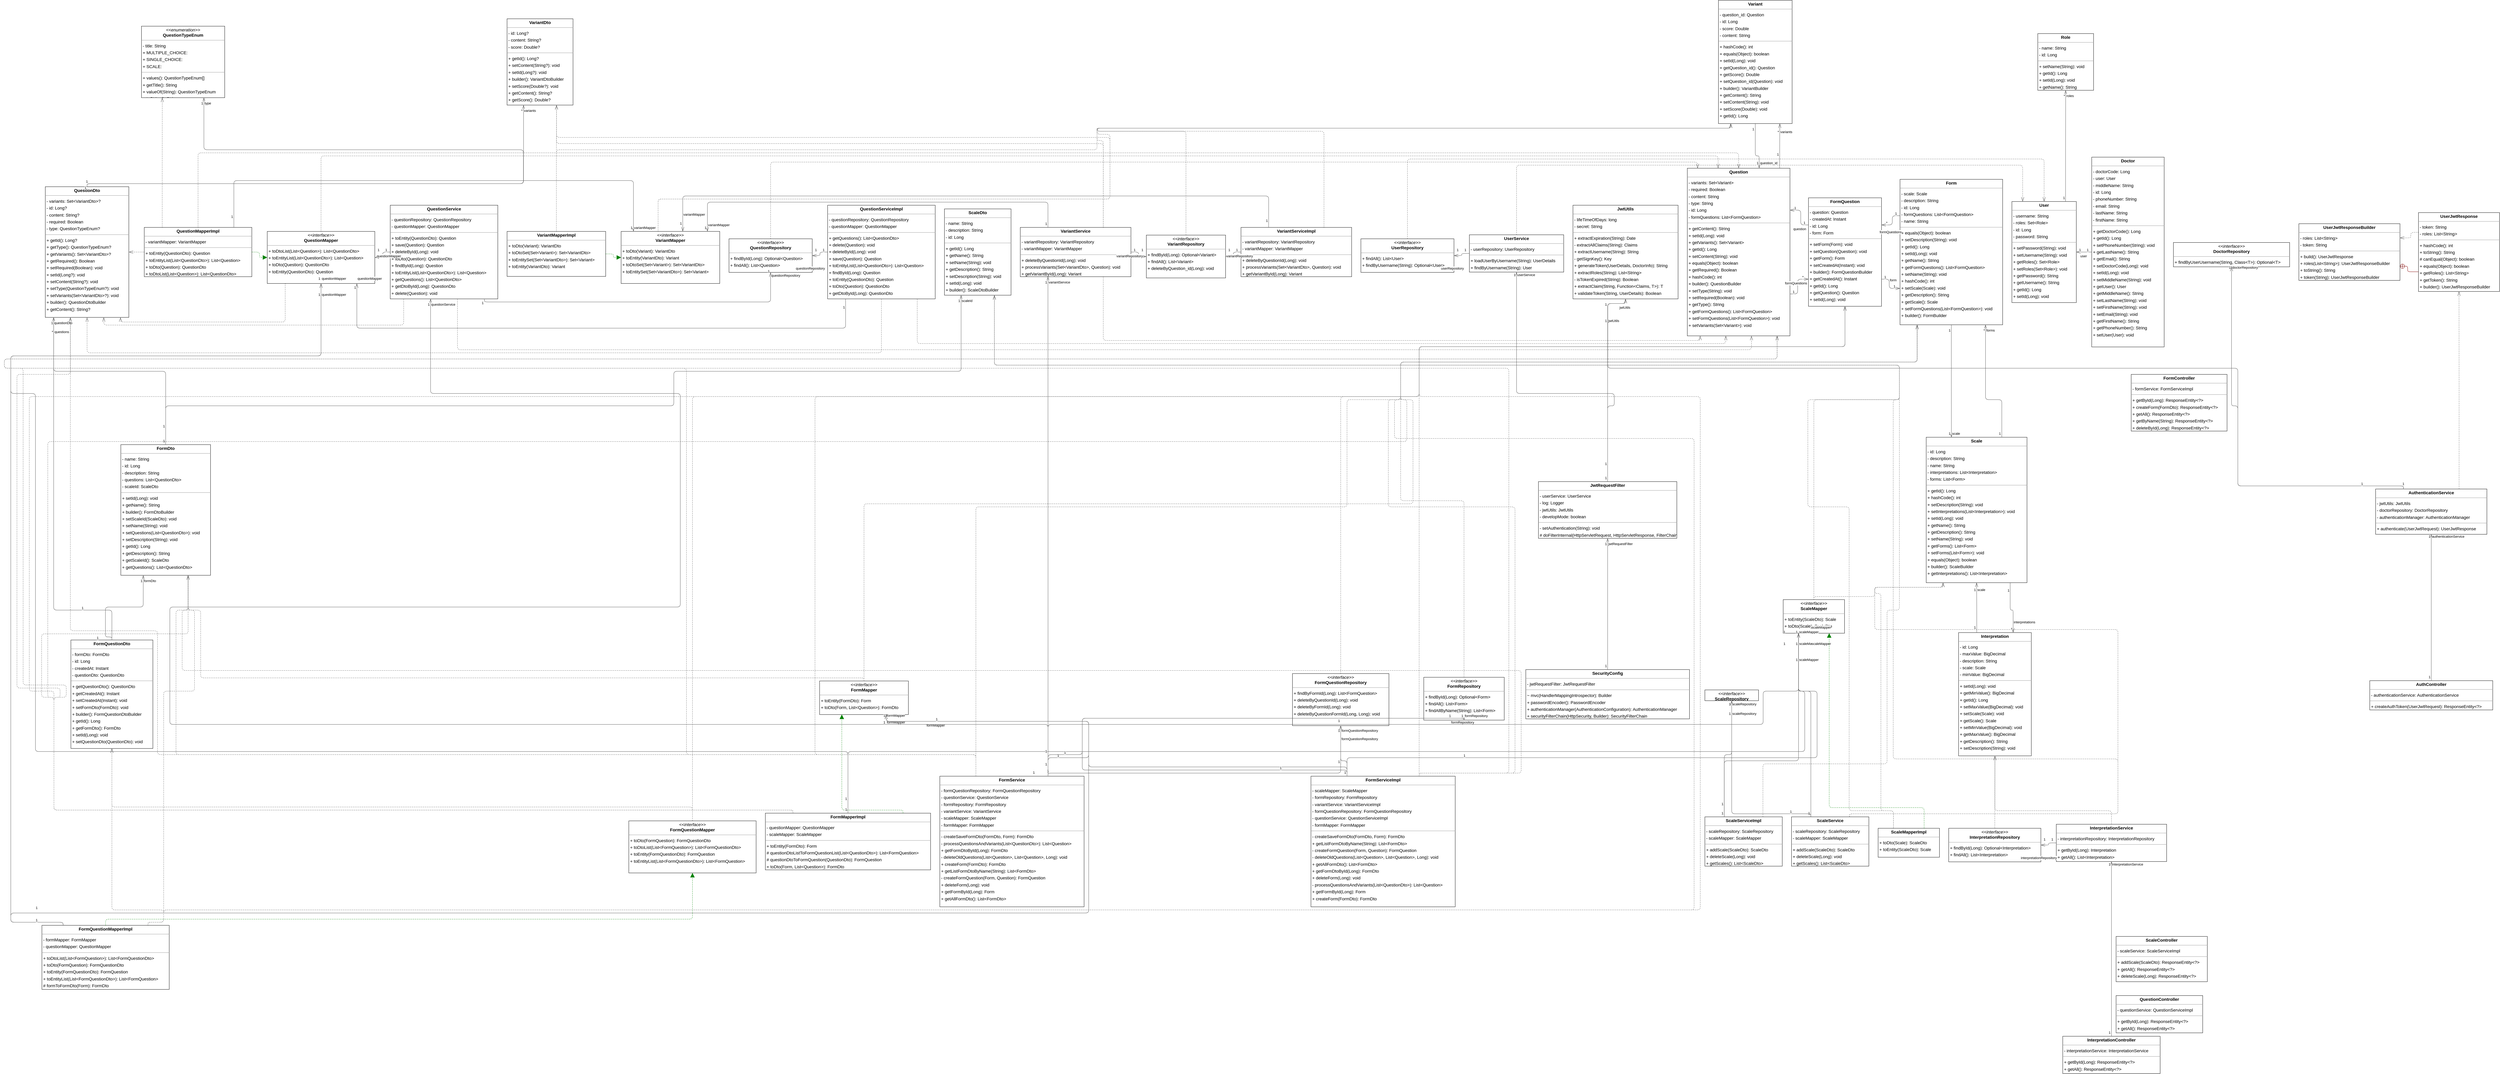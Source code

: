 <mxGraphModel dx="0" dy="0" grid="1" gridSize="10" guides="1" tooltips="1" connect="1" arrows="1" fold="1" page="0" pageScale="1" background="none" math="0" shadow="0">
  <root>
    <mxCell id="0" />
    <mxCell id="1" parent="0" />
    <mxCell id="node39" parent="1" vertex="1" value="&lt;p style=&quot;margin:0px;margin-top:4px;text-align:center;&quot;&gt;&lt;b&gt;AuthController&lt;/b&gt;&lt;/p&gt;&lt;hr size=&quot;1&quot;/&gt;&lt;p style=&quot;margin:0 0 0 4px;line-height:1.6;&quot;&gt;- authenticationService: AuthenticationService&lt;/p&gt;&lt;hr size=&quot;1&quot;/&gt;&lt;p style=&quot;margin:0 0 0 4px;line-height:1.6;&quot;&gt;+ createAuthToken(UserJwtRequest): ResponseEntity&amp;lt;?&amp;gt;&lt;/p&gt;" style="verticalAlign=top;align=left;overflow=fill;fontSize=14;fontFamily=Helvetica;html=1;rounded=0;shadow=0;comic=0;labelBackgroundColor=none;strokeWidth=1;">
      <mxGeometry x="7285" y="2178" width="399" height="95" as="geometry" />
    </mxCell>
    <mxCell id="node4" parent="1" vertex="1" value="&lt;p style=&quot;margin:0px;margin-top:4px;text-align:center;&quot;&gt;&lt;b&gt;AuthenticationService&lt;/b&gt;&lt;/p&gt;&lt;hr size=&quot;1&quot;/&gt;&lt;p style=&quot;margin:0 0 0 4px;line-height:1.6;&quot;&gt;- jwtUtils: JwtUtils&lt;br/&gt;- doctorRepository: DoctorRepository&lt;br/&gt;- authenticationManager: AuthenticationManager&lt;/p&gt;&lt;hr size=&quot;1&quot;/&gt;&lt;p style=&quot;margin:0 0 0 4px;line-height:1.6;&quot;&gt;+ authenticate(UserJwtRequest): UserJwtResponse&lt;/p&gt;" style="verticalAlign=top;align=left;overflow=fill;fontSize=14;fontFamily=Helvetica;html=1;rounded=0;shadow=0;comic=0;labelBackgroundColor=none;strokeWidth=1;">
      <mxGeometry x="7304" y="1556" width="361" height="147" as="geometry" />
    </mxCell>
    <mxCell id="node37" parent="1" vertex="1" value="&lt;p style=&quot;margin:0px;margin-top:4px;text-align:center;&quot;&gt;&lt;b&gt;Doctor&lt;/b&gt;&lt;/p&gt;&lt;hr size=&quot;1&quot;/&gt;&lt;p style=&quot;margin:0 0 0 4px;line-height:1.6;&quot;&gt;- doctorCode: Long&lt;br/&gt;- user: User&lt;br/&gt;- middleName: String&lt;br/&gt;- id: Long&lt;br/&gt;- phoneNumber: String&lt;br/&gt;- email: String&lt;br/&gt;- lastName: String&lt;br/&gt;- firstName: String&lt;/p&gt;&lt;hr size=&quot;1&quot;/&gt;&lt;p style=&quot;margin:0 0 0 4px;line-height:1.6;&quot;&gt;+ getDoctorCode(): Long&lt;br/&gt;+ getId(): Long&lt;br/&gt;+ setPhoneNumber(String): void&lt;br/&gt;+ getLastName(): String&lt;br/&gt;+ getEmail(): String&lt;br/&gt;+ setDoctorCode(Long): void&lt;br/&gt;+ setId(Long): void&lt;br/&gt;+ setMiddleName(String): void&lt;br/&gt;+ getUser(): User&lt;br/&gt;+ getMiddleName(): String&lt;br/&gt;+ setLastName(String): void&lt;br/&gt;+ setFirstName(String): void&lt;br/&gt;+ setEmail(String): void&lt;br/&gt;+ getFirstName(): String&lt;br/&gt;+ getPhoneNumber(): String&lt;br/&gt;+ setUser(User): void&lt;/p&gt;" style="verticalAlign=top;align=left;overflow=fill;fontSize=14;fontFamily=Helvetica;html=1;rounded=0;shadow=0;comic=0;labelBackgroundColor=none;strokeWidth=1;">
      <mxGeometry x="6383" y="479" width="235" height="616" as="geometry" />
    </mxCell>
    <mxCell id="node46" parent="1" vertex="1" value="&lt;p style=&quot;margin:0px;margin-top:4px;text-align:center;&quot;&gt;&lt;i&gt;&amp;lt;&amp;lt;interface&amp;gt;&amp;gt;&lt;/i&gt;&lt;br/&gt;&lt;b&gt;DoctorRepository&lt;/b&gt;&lt;/p&gt;&lt;hr size=&quot;1&quot;/&gt;&lt;p style=&quot;margin:0 0 0 4px;line-height:1.6;&quot;&gt;+ findByUserUsername(String, Class&amp;lt;T&amp;gt;): Optional&amp;lt;T&amp;gt;&lt;/p&gt;" style="verticalAlign=top;align=left;overflow=fill;fontSize=14;fontFamily=Helvetica;html=1;rounded=0;shadow=0;comic=0;labelBackgroundColor=none;strokeWidth=1;">
      <mxGeometry x="6648" y="756" width="377" height="79" as="geometry" />
    </mxCell>
    <mxCell id="node36" parent="1" vertex="1" value="&lt;p style=&quot;margin:0px;margin-top:4px;text-align:center;&quot;&gt;&lt;b&gt;Form&lt;/b&gt;&lt;/p&gt;&lt;hr size=&quot;1&quot;/&gt;&lt;p style=&quot;margin:0 0 0 4px;line-height:1.6;&quot;&gt;- scale: Scale&lt;br/&gt;- description: String&lt;br/&gt;- id: Long&lt;br/&gt;- formQuestions: List&amp;lt;FormQuestion&amp;gt;&lt;br/&gt;- name: String&lt;/p&gt;&lt;hr size=&quot;1&quot;/&gt;&lt;p style=&quot;margin:0 0 0 4px;line-height:1.6;&quot;&gt;+ equals(Object): boolean&lt;br/&gt;+ setDescription(String): void&lt;br/&gt;+ getId(): Long&lt;br/&gt;+ setId(Long): void&lt;br/&gt;+ getName(): String&lt;br/&gt;+ getFormQuestions(): List&amp;lt;FormQuestion&amp;gt;&lt;br/&gt;+ setName(String): void&lt;br/&gt;+ hashCode(): int&lt;br/&gt;+ setScale(Scale): void&lt;br/&gt;+ getDescription(): String&lt;br/&gt;+ getScale(): Scale&lt;br/&gt;+ setFormQuestions(List&amp;lt;FormQuestion&amp;gt;): void&lt;br/&gt;+ builder(): FormBuilder&lt;/p&gt;" style="verticalAlign=top;align=left;overflow=fill;fontSize=14;fontFamily=Helvetica;html=1;rounded=0;shadow=0;comic=0;labelBackgroundColor=none;strokeWidth=1;">
      <mxGeometry x="5761" y="551" width="333" height="472" as="geometry" />
    </mxCell>
    <mxCell id="node28" parent="1" vertex="1" value="&lt;p style=&quot;margin:0px;margin-top:4px;text-align:center;&quot;&gt;&lt;b&gt;FormController&lt;/b&gt;&lt;/p&gt;&lt;hr size=&quot;1&quot;/&gt;&lt;p style=&quot;margin:0 0 0 4px;line-height:1.6;&quot;&gt;- formService: FormServiceImpl&lt;/p&gt;&lt;hr size=&quot;1&quot;/&gt;&lt;p style=&quot;margin:0 0 0 4px;line-height:1.6;&quot;&gt;+ getById(Long): ResponseEntity&amp;lt;?&amp;gt;&lt;br/&gt;+ createForm(FormDto): ResponseEntity&amp;lt;?&amp;gt;&lt;br/&gt;+ getAll(): ResponseEntity&amp;lt;?&amp;gt;&lt;br/&gt;+ getByName(String): ResponseEntity&amp;lt;?&amp;gt;&lt;br/&gt;+ deleteById(Long): ResponseEntity&amp;lt;?&amp;gt;&lt;/p&gt;" style="verticalAlign=top;align=left;overflow=fill;fontSize=14;fontFamily=Helvetica;html=1;rounded=0;shadow=0;comic=0;labelBackgroundColor=none;strokeWidth=1;">
      <mxGeometry x="6511" y="1184" width="311" height="184" as="geometry" />
    </mxCell>
    <mxCell id="node1" parent="1" vertex="1" value="&lt;p style=&quot;margin:0px;margin-top:4px;text-align:center;&quot;&gt;&lt;b&gt;FormDto&lt;/b&gt;&lt;/p&gt;&lt;hr size=&quot;1&quot;/&gt;&lt;p style=&quot;margin:0 0 0 4px;line-height:1.6;&quot;&gt;- name: String&lt;br/&gt;- id: Long&lt;br/&gt;- description: String&lt;br/&gt;- questions: List&amp;lt;QuestionDto&amp;gt;&lt;br/&gt;- scaleId: ScaleDto&lt;/p&gt;&lt;hr size=&quot;1&quot;/&gt;&lt;p style=&quot;margin:0 0 0 4px;line-height:1.6;&quot;&gt;+ setId(Long): void&lt;br/&gt;+ getName(): String&lt;br/&gt;+ builder(): FormDtoBuilder&lt;br/&gt;+ setScaleId(ScaleDto): void&lt;br/&gt;+ setName(String): void&lt;br/&gt;+ setQuestions(List&amp;lt;QuestionDto&amp;gt;): void&lt;br/&gt;+ setDescription(String): void&lt;br/&gt;+ getId(): Long&lt;br/&gt;+ getDescription(): String&lt;br/&gt;+ getScaleId(): ScaleDto&lt;br/&gt;+ getQuestions(): List&amp;lt;QuestionDto&amp;gt;&lt;/p&gt;" style="verticalAlign=top;align=left;overflow=fill;fontSize=14;fontFamily=Helvetica;html=1;rounded=0;shadow=0;comic=0;labelBackgroundColor=none;strokeWidth=1;">
      <mxGeometry x="-11" y="1412" width="291" height="424" as="geometry" />
    </mxCell>
    <mxCell id="node0" parent="1" vertex="1" value="&lt;p style=&quot;margin:0px;margin-top:4px;text-align:center;&quot;&gt;&lt;i&gt;&amp;lt;&amp;lt;interface&amp;gt;&amp;gt;&lt;/i&gt;&lt;br/&gt;&lt;b&gt;FormMapper&lt;/b&gt;&lt;/p&gt;&lt;hr size=&quot;1&quot;/&gt;&lt;p style=&quot;margin:0 0 0 4px;line-height:1.6;&quot;&gt;+ toEntity(FormDto): Form&lt;br/&gt;+ toDto(Form, List&amp;lt;Question&amp;gt;): FormDto&lt;/p&gt;" style="verticalAlign=top;align=left;overflow=fill;fontSize=14;fontFamily=Helvetica;html=1;rounded=0;shadow=0;comic=0;labelBackgroundColor=none;strokeWidth=1;">
      <mxGeometry x="2256" y="2179" width="288" height="109" as="geometry" />
    </mxCell>
    <mxCell id="node27" parent="1" vertex="1" value="&lt;p style=&quot;margin:0px;margin-top:4px;text-align:center;&quot;&gt;&lt;b&gt;FormMapperImpl&lt;/b&gt;&lt;/p&gt;&lt;hr size=&quot;1&quot;/&gt;&lt;p style=&quot;margin:0 0 0 4px;line-height:1.6;&quot;&gt;- questionMapper: QuestionMapper&lt;br/&gt;- scaleMapper: ScaleMapper&lt;/p&gt;&lt;hr size=&quot;1&quot;/&gt;&lt;p style=&quot;margin:0 0 0 4px;line-height:1.6;&quot;&gt;+ toEntity(FormDto): Form&lt;br/&gt;# questionDtoListToFormQuestionList(List&amp;lt;QuestionDto&amp;gt;): List&amp;lt;FormQuestion&amp;gt;&lt;br/&gt;# questionDtoToFormQuestion(QuestionDto): FormQuestion&lt;br/&gt;+ toDto(Form, List&amp;lt;Question&amp;gt;): FormDto&lt;/p&gt;" style="verticalAlign=top;align=left;overflow=fill;fontSize=14;fontFamily=Helvetica;html=1;rounded=0;shadow=0;comic=0;labelBackgroundColor=none;strokeWidth=1;">
      <mxGeometry x="2080" y="2608" width="536" height="184" as="geometry" />
    </mxCell>
    <mxCell id="node25" parent="1" vertex="1" value="&lt;p style=&quot;margin:0px;margin-top:4px;text-align:center;&quot;&gt;&lt;b&gt;FormQuestion&lt;/b&gt;&lt;/p&gt;&lt;hr size=&quot;1&quot;/&gt;&lt;p style=&quot;margin:0 0 0 4px;line-height:1.6;&quot;&gt;- question: Question&lt;br/&gt;- createdAt: Instant&lt;br/&gt;- id: Long&lt;br/&gt;- form: Form&lt;/p&gt;&lt;hr size=&quot;1&quot;/&gt;&lt;p style=&quot;margin:0 0 0 4px;line-height:1.6;&quot;&gt;+ setForm(Form): void&lt;br/&gt;+ setQuestion(Question): void&lt;br/&gt;+ getForm(): Form&lt;br/&gt;+ setCreatedAt(Instant): void&lt;br/&gt;+ builder(): FormQuestionBuilder&lt;br/&gt;+ getCreatedAt(): Instant&lt;br/&gt;+ getId(): Long&lt;br/&gt;+ getQuestion(): Question&lt;br/&gt;+ setId(Long): void&lt;/p&gt;" style="verticalAlign=top;align=left;overflow=fill;fontSize=14;fontFamily=Helvetica;html=1;rounded=0;shadow=0;comic=0;labelBackgroundColor=none;strokeWidth=1;">
      <mxGeometry x="5464" y="611" width="237" height="352" as="geometry" />
    </mxCell>
    <mxCell id="node23" parent="1" vertex="1" value="&lt;p style=&quot;margin:0px;margin-top:4px;text-align:center;&quot;&gt;&lt;b&gt;FormQuestionDto&lt;/b&gt;&lt;/p&gt;&lt;hr size=&quot;1&quot;/&gt;&lt;p style=&quot;margin:0 0 0 4px;line-height:1.6;&quot;&gt;- formDto: FormDto&lt;br/&gt;- id: Long&lt;br/&gt;- createdAt: Instant&lt;br/&gt;- questionDto: QuestionDto&lt;/p&gt;&lt;hr size=&quot;1&quot;/&gt;&lt;p style=&quot;margin:0 0 0 4px;line-height:1.6;&quot;&gt;+ getQuestionDto(): QuestionDto&lt;br/&gt;+ getCreatedAt(): Instant&lt;br/&gt;+ setCreatedAt(Instant): void&lt;br/&gt;+ setFormDto(FormDto): void&lt;br/&gt;+ builder(): FormQuestionDtoBuilder&lt;br/&gt;+ getId(): Long&lt;br/&gt;+ getFormDto(): FormDto&lt;br/&gt;+ setId(Long): void&lt;br/&gt;+ setQuestionDto(QuestionDto): void&lt;/p&gt;" style="verticalAlign=top;align=left;overflow=fill;fontSize=14;fontFamily=Helvetica;html=1;rounded=0;shadow=0;comic=0;labelBackgroundColor=none;strokeWidth=1;">
      <mxGeometry x="-173" y="2046" width="266" height="352" as="geometry" />
    </mxCell>
    <mxCell id="node3" parent="1" vertex="1" value="&lt;p style=&quot;margin:0px;margin-top:4px;text-align:center;&quot;&gt;&lt;i&gt;&amp;lt;&amp;lt;interface&amp;gt;&amp;gt;&lt;/i&gt;&lt;br/&gt;&lt;b&gt;FormQuestionMapper&lt;/b&gt;&lt;/p&gt;&lt;hr size=&quot;1&quot;/&gt;&lt;p style=&quot;margin:0 0 0 4px;line-height:1.6;&quot;&gt;+ toDto(FormQuestion): FormQuestionDto&lt;br/&gt;+ toDtoList(List&amp;lt;FormQuestion&amp;gt;): List&amp;lt;FormQuestionDto&amp;gt;&lt;br/&gt;+ toEntity(FormQuestionDto): FormQuestion&lt;br/&gt;+ toEntityList(List&amp;lt;FormQuestionDto&amp;gt;): List&amp;lt;FormQuestion&amp;gt;&lt;/p&gt;" style="verticalAlign=top;align=left;overflow=fill;fontSize=14;fontFamily=Helvetica;html=1;rounded=0;shadow=0;comic=0;labelBackgroundColor=none;strokeWidth=1;">
      <mxGeometry x="1637" y="2633" width="413" height="169" as="geometry" />
    </mxCell>
    <mxCell id="node33" parent="1" vertex="1" value="&lt;p style=&quot;margin:0px;margin-top:4px;text-align:center;&quot;&gt;&lt;b&gt;FormQuestionMapperImpl&lt;/b&gt;&lt;/p&gt;&lt;hr size=&quot;1&quot;/&gt;&lt;p style=&quot;margin:0 0 0 4px;line-height:1.6;&quot;&gt;- formMapper: FormMapper&lt;br/&gt;- questionMapper: QuestionMapper&lt;/p&gt;&lt;hr size=&quot;1&quot;/&gt;&lt;p style=&quot;margin:0 0 0 4px;line-height:1.6;&quot;&gt;+ toDtoList(List&amp;lt;FormQuestion&amp;gt;): List&amp;lt;FormQuestionDto&amp;gt;&lt;br/&gt;+ toDto(FormQuestion): FormQuestionDto&lt;br/&gt;+ toEntity(FormQuestionDto): FormQuestion&lt;br/&gt;+ toEntityList(List&amp;lt;FormQuestionDto&amp;gt;): List&amp;lt;FormQuestion&amp;gt;&lt;br/&gt;# formToFormDto(Form): FormDto&lt;/p&gt;" style="verticalAlign=top;align=left;overflow=fill;fontSize=14;fontFamily=Helvetica;html=1;rounded=0;shadow=0;comic=0;labelBackgroundColor=none;strokeWidth=1;">
      <mxGeometry x="-267" y="2972" width="413" height="208" as="geometry" />
    </mxCell>
    <mxCell id="node16" parent="1" vertex="1" value="&lt;p style=&quot;margin:0px;margin-top:4px;text-align:center;&quot;&gt;&lt;i&gt;&amp;lt;&amp;lt;interface&amp;gt;&amp;gt;&lt;/i&gt;&lt;br/&gt;&lt;b&gt;FormQuestionRepository&lt;/b&gt;&lt;/p&gt;&lt;hr size=&quot;1&quot;/&gt;&lt;p style=&quot;margin:0 0 0 4px;line-height:1.6;&quot;&gt;+ findByFormId(Long): List&amp;lt;FormQuestion&amp;gt;&lt;br/&gt;+ deleteByQuestionId(Long): void&lt;br/&gt;+ deleteByFormId(Long): void&lt;br/&gt;+ deleteByQuestionFormId(Long, Long): void&lt;/p&gt;" style="verticalAlign=top;align=left;overflow=fill;fontSize=14;fontFamily=Helvetica;html=1;rounded=0;shadow=0;comic=0;labelBackgroundColor=none;strokeWidth=1;">
      <mxGeometry x="3790" y="2155" width="313" height="169" as="geometry" />
    </mxCell>
    <mxCell id="node30" parent="1" vertex="1" value="&lt;p style=&quot;margin:0px;margin-top:4px;text-align:center;&quot;&gt;&lt;i&gt;&amp;lt;&amp;lt;interface&amp;gt;&amp;gt;&lt;/i&gt;&lt;br/&gt;&lt;b&gt;FormRepository&lt;/b&gt;&lt;/p&gt;&lt;hr size=&quot;1&quot;/&gt;&lt;p style=&quot;margin:0 0 0 4px;line-height:1.6;&quot;&gt;+ findById(Long): Optional&amp;lt;Form&amp;gt;&lt;br/&gt;+ findAll(): List&amp;lt;Form&amp;gt;&lt;br/&gt;+ findAllByName(String): List&amp;lt;Form&amp;gt;&lt;/p&gt;" style="verticalAlign=top;align=left;overflow=fill;fontSize=14;fontFamily=Helvetica;html=1;rounded=0;shadow=0;comic=0;labelBackgroundColor=none;strokeWidth=1;">
      <mxGeometry x="4216" y="2167" width="261" height="139" as="geometry" />
    </mxCell>
    <mxCell id="node49" parent="1" vertex="1" value="&lt;p style=&quot;margin:0px;margin-top:4px;text-align:center;&quot;&gt;&lt;b&gt;FormService&lt;/b&gt;&lt;/p&gt;&lt;hr size=&quot;1&quot;/&gt;&lt;p style=&quot;margin:0 0 0 4px;line-height:1.6;&quot;&gt;- formQuestionRepository: FormQuestionRepository&lt;br/&gt;- questionService: QuestionService&lt;br/&gt;- formRepository: FormRepository&lt;br/&gt;- variantService: VariantService&lt;br/&gt;- scaleMapper: ScaleMapper&lt;br/&gt;- formMapper: FormMapper&lt;/p&gt;&lt;hr size=&quot;1&quot;/&gt;&lt;p style=&quot;margin:0 0 0 4px;line-height:1.6;&quot;&gt;- createSaveFormDto(FormDto, Form): FormDto&lt;br/&gt;- processQuestionsAndVariants(List&amp;lt;QuestionDto&amp;gt;): List&amp;lt;Question&amp;gt;&lt;br/&gt;+ getFormDtoById(Long): FormDto&lt;br/&gt;- deleteOldQuestions(List&amp;lt;Question&amp;gt;, List&amp;lt;Question&amp;gt;, Long): void&lt;br/&gt;+ createForm(FormDto): FormDto&lt;br/&gt;+ getListFormDtoByName(String): List&amp;lt;FormDto&amp;gt;&lt;br/&gt;- createFormQuestion(Form, Question): FormQuestion&lt;br/&gt;+ deleteForm(Long): void&lt;br/&gt;+ getFormById(Long): Form&lt;br/&gt;+ getAllFormDto(): List&amp;lt;FormDto&amp;gt;&lt;/p&gt;" style="verticalAlign=top;align=left;overflow=fill;fontSize=14;fontFamily=Helvetica;html=1;rounded=0;shadow=0;comic=0;labelBackgroundColor=none;strokeWidth=1;">
      <mxGeometry x="2646" y="2488" width="468" height="424" as="geometry" />
    </mxCell>
    <mxCell id="node38" parent="1" vertex="1" value="&lt;p style=&quot;margin:0px;margin-top:4px;text-align:center;&quot;&gt;&lt;b&gt;FormServiceImpl&lt;/b&gt;&lt;/p&gt;&lt;hr size=&quot;1&quot;/&gt;&lt;p style=&quot;margin:0 0 0 4px;line-height:1.6;&quot;&gt;- scaleMapper: ScaleMapper&lt;br/&gt;- formRepository: FormRepository&lt;br/&gt;- variantService: VariantServiceImpl&lt;br/&gt;- formQuestionRepository: FormQuestionRepository&lt;br/&gt;- questionService: QuestionServiceImpl&lt;br/&gt;- formMapper: FormMapper&lt;/p&gt;&lt;hr size=&quot;1&quot;/&gt;&lt;p style=&quot;margin:0 0 0 4px;line-height:1.6;&quot;&gt;- createSaveFormDto(FormDto, Form): FormDto&lt;br/&gt;+ getListFormDtoByName(String): List&amp;lt;FormDto&amp;gt;&lt;br/&gt;- createFormQuestion(Form, Question): FormQuestion&lt;br/&gt;- deleteOldQuestions(List&amp;lt;Question&amp;gt;, List&amp;lt;Question&amp;gt;, Long): void&lt;br/&gt;+ getAllFormDto(): List&amp;lt;FormDto&amp;gt;&lt;br/&gt;+ getFormDtoById(Long): FormDto&lt;br/&gt;+ deleteForm(Long): void&lt;br/&gt;- processQuestionsAndVariants(List&amp;lt;QuestionDto&amp;gt;): List&amp;lt;Question&amp;gt;&lt;br/&gt;+ getFormById(Long): Form&lt;br/&gt;+ createForm(FormDto): FormDto&lt;/p&gt;" style="verticalAlign=top;align=left;overflow=fill;fontSize=14;fontFamily=Helvetica;html=1;rounded=0;shadow=0;comic=0;labelBackgroundColor=none;strokeWidth=1;">
      <mxGeometry x="3850" y="2488" width="468" height="424" as="geometry" />
    </mxCell>
    <mxCell id="node35" parent="1" vertex="1" value="&lt;p style=&quot;margin:0px;margin-top:4px;text-align:center;&quot;&gt;&lt;b&gt;Interpretation&lt;/b&gt;&lt;/p&gt;&lt;hr size=&quot;1&quot;/&gt;&lt;p style=&quot;margin:0 0 0 4px;line-height:1.6;&quot;&gt;- id: Long&lt;br/&gt;- maxValue: BigDecimal&lt;br/&gt;- description: String&lt;br/&gt;- scale: Scale&lt;br/&gt;- minValue: BigDecimal&lt;/p&gt;&lt;hr size=&quot;1&quot;/&gt;&lt;p style=&quot;margin:0 0 0 4px;line-height:1.6;&quot;&gt;+ setId(Long): void&lt;br/&gt;+ getMinValue(): BigDecimal&lt;br/&gt;+ getId(): Long&lt;br/&gt;+ setMaxValue(BigDecimal): void&lt;br/&gt;+ setScale(Scale): void&lt;br/&gt;+ getScale(): Scale&lt;br/&gt;+ setMinValue(BigDecimal): void&lt;br/&gt;+ getMaxValue(): BigDecimal&lt;br/&gt;+ getDescription(): String&lt;br/&gt;+ setDescription(String): void&lt;/p&gt;" style="verticalAlign=top;align=left;overflow=fill;fontSize=14;fontFamily=Helvetica;html=1;rounded=0;shadow=0;comic=0;labelBackgroundColor=none;strokeWidth=1;">
      <mxGeometry x="5951" y="2022" width="236" height="400" as="geometry" />
    </mxCell>
    <mxCell id="node7" parent="1" vertex="1" value="&lt;p style=&quot;margin:0px;margin-top:4px;text-align:center;&quot;&gt;&lt;b&gt;InterpretationController&lt;/b&gt;&lt;/p&gt;&lt;hr size=&quot;1&quot;/&gt;&lt;p style=&quot;margin:0 0 0 4px;line-height:1.6;&quot;&gt;- interpretationService: InterpretationService&lt;/p&gt;&lt;hr size=&quot;1&quot;/&gt;&lt;p style=&quot;margin:0 0 0 4px;line-height:1.6;&quot;&gt;+ getById(Long): ResponseEntity&amp;lt;?&amp;gt;&lt;br/&gt;+ getAll(): ResponseEntity&amp;lt;?&amp;gt;&lt;/p&gt;" style="verticalAlign=top;align=left;overflow=fill;fontSize=14;fontFamily=Helvetica;html=1;rounded=0;shadow=0;comic=0;labelBackgroundColor=none;strokeWidth=1;">
      <mxGeometry x="6289" y="3332" width="316" height="121" as="geometry" />
    </mxCell>
    <mxCell id="node44" parent="1" vertex="1" value="&lt;p style=&quot;margin:0px;margin-top:4px;text-align:center;&quot;&gt;&lt;i&gt;&amp;lt;&amp;lt;interface&amp;gt;&amp;gt;&lt;/i&gt;&lt;br/&gt;&lt;b&gt;InterpretationRepository&lt;/b&gt;&lt;/p&gt;&lt;hr size=&quot;1&quot;/&gt;&lt;p style=&quot;margin:0 0 0 4px;line-height:1.6;&quot;&gt;+ findById(Long): Optional&amp;lt;Interpretation&amp;gt;&lt;br/&gt;+ findAll(): List&amp;lt;Interpretation&amp;gt;&lt;/p&gt;" style="verticalAlign=top;align=left;overflow=fill;fontSize=14;fontFamily=Helvetica;html=1;rounded=0;shadow=0;comic=0;labelBackgroundColor=none;strokeWidth=1;">
      <mxGeometry x="5919" y="2657" width="299" height="109" as="geometry" />
    </mxCell>
    <mxCell id="node32" parent="1" vertex="1" value="&lt;p style=&quot;margin:0px;margin-top:4px;text-align:center;&quot;&gt;&lt;b&gt;InterpretationService&lt;/b&gt;&lt;/p&gt;&lt;hr size=&quot;1&quot;/&gt;&lt;p style=&quot;margin:0 0 0 4px;line-height:1.6;&quot;&gt;- interpretationRepository: InterpretationRepository&lt;/p&gt;&lt;hr size=&quot;1&quot;/&gt;&lt;p style=&quot;margin:0 0 0 4px;line-height:1.6;&quot;&gt;+ getById(Long): Interpretation&lt;br/&gt;+ getAll(): List&amp;lt;Interpretation&amp;gt;&lt;/p&gt;" style="verticalAlign=top;align=left;overflow=fill;fontSize=14;fontFamily=Helvetica;html=1;rounded=0;shadow=0;comic=0;labelBackgroundColor=none;strokeWidth=1;">
      <mxGeometry x="6268" y="2644" width="358" height="121" as="geometry" />
    </mxCell>
    <mxCell id="node10" parent="1" vertex="1" value="&lt;p style=&quot;margin:0px;margin-top:4px;text-align:center;&quot;&gt;&lt;b&gt;JwtRequestFilter&lt;/b&gt;&lt;/p&gt;&lt;hr size=&quot;1&quot;/&gt;&lt;p style=&quot;margin:0 0 0 4px;line-height:1.6;&quot;&gt;- userService: UserService&lt;br/&gt;- log: Logger&lt;br/&gt;- jwtUtils: JwtUtils&lt;br/&gt;- developMode: boolean&lt;/p&gt;&lt;hr size=&quot;1&quot;/&gt;&lt;p style=&quot;margin:0 0 0 4px;line-height:1.6;&quot;&gt;- setAuthentication(String): void&lt;br/&gt;# doFilterInternal(HttpServletRequest, HttpServletResponse, FilterChain): void&lt;/p&gt;" style="verticalAlign=top;align=left;overflow=fill;fontSize=14;fontFamily=Helvetica;html=1;rounded=0;shadow=0;comic=0;labelBackgroundColor=none;strokeWidth=1;">
      <mxGeometry x="4588" y="1532" width="449" height="184" as="geometry" />
    </mxCell>
    <mxCell id="node11" parent="1" vertex="1" value="&lt;p style=&quot;margin:0px;margin-top:4px;text-align:center;&quot;&gt;&lt;b&gt;JwtUtils&lt;/b&gt;&lt;/p&gt;&lt;hr size=&quot;1&quot;/&gt;&lt;p style=&quot;margin:0 0 0 4px;line-height:1.6;&quot;&gt;- lifeTimeOfDays: long&lt;br/&gt;- secret: String&lt;/p&gt;&lt;hr size=&quot;1&quot;/&gt;&lt;p style=&quot;margin:0 0 0 4px;line-height:1.6;&quot;&gt;+ extractExpiration(String): Date&lt;br/&gt;- extractAllClaims(String): Claims&lt;br/&gt;+ extractUsername(String): String&lt;br/&gt;- getSignKey(): Key&lt;br/&gt;+ generateToken(UserDetails, DoctorInfo): String&lt;br/&gt;+ extractRoles(String): List&amp;lt;String&amp;gt;&lt;br/&gt;- isTokenExpired(String): Boolean&lt;br/&gt;+ extractClaim(String, Function&amp;lt;Claims, T&amp;gt;): T&lt;br/&gt;+ validateToken(String, UserDetails): Boolean&lt;/p&gt;" style="verticalAlign=top;align=left;overflow=fill;fontSize=14;fontFamily=Helvetica;html=1;rounded=0;shadow=0;comic=0;labelBackgroundColor=none;strokeWidth=1;">
      <mxGeometry x="4700" y="635" width="341" height="304" as="geometry" />
    </mxCell>
    <mxCell id="node17" parent="1" vertex="1" value="&lt;p style=&quot;margin:0px;margin-top:4px;text-align:center;&quot;&gt;&lt;b&gt;Question&lt;/b&gt;&lt;/p&gt;&lt;hr size=&quot;1&quot;/&gt;&lt;p style=&quot;margin:0 0 0 4px;line-height:1.6;&quot;&gt;- variants: Set&amp;lt;Variant&amp;gt;&lt;br/&gt;- required: Boolean&lt;br/&gt;- content: String&lt;br/&gt;- type: String&lt;br/&gt;- id: Long&lt;br/&gt;- formQuestions: List&amp;lt;FormQuestion&amp;gt;&lt;/p&gt;&lt;hr size=&quot;1&quot;/&gt;&lt;p style=&quot;margin:0 0 0 4px;line-height:1.6;&quot;&gt;+ getContent(): String&lt;br/&gt;+ setId(Long): void&lt;br/&gt;+ getVariants(): Set&amp;lt;Variant&amp;gt;&lt;br/&gt;+ getId(): Long&lt;br/&gt;+ setContent(String): void&lt;br/&gt;+ equals(Object): boolean&lt;br/&gt;+ getRequired(): Boolean&lt;br/&gt;+ hashCode(): int&lt;br/&gt;+ builder(): QuestionBuilder&lt;br/&gt;+ setType(String): void&lt;br/&gt;+ setRequired(Boolean): void&lt;br/&gt;+ getType(): String&lt;br/&gt;+ getFormQuestions(): List&amp;lt;FormQuestion&amp;gt;&lt;br/&gt;+ setFormQuestions(List&amp;lt;FormQuestion&amp;gt;): void&lt;br/&gt;+ setVariants(Set&amp;lt;Variant&amp;gt;): void&lt;/p&gt;" style="verticalAlign=top;align=left;overflow=fill;fontSize=14;fontFamily=Helvetica;html=1;rounded=0;shadow=0;comic=0;labelBackgroundColor=none;strokeWidth=1;">
      <mxGeometry x="5071" y="515" width="333" height="544" as="geometry" />
    </mxCell>
    <mxCell id="node45" parent="1" vertex="1" value="&lt;p style=&quot;margin:0px;margin-top:4px;text-align:center;&quot;&gt;&lt;b&gt;QuestionController&lt;/b&gt;&lt;/p&gt;&lt;hr size=&quot;1&quot;/&gt;&lt;p style=&quot;margin:0 0 0 4px;line-height:1.6;&quot;&gt;- questionService: QuestionServiceImpl&lt;/p&gt;&lt;hr size=&quot;1&quot;/&gt;&lt;p style=&quot;margin:0 0 0 4px;line-height:1.6;&quot;&gt;+ getById(Long): ResponseEntity&amp;lt;?&amp;gt;&lt;br/&gt;+ getAll(): ResponseEntity&amp;lt;?&amp;gt;&lt;/p&gt;" style="verticalAlign=top;align=left;overflow=fill;fontSize=14;fontFamily=Helvetica;html=1;rounded=0;shadow=0;comic=0;labelBackgroundColor=none;strokeWidth=1;">
      <mxGeometry x="6462" y="3200" width="281" height="121" as="geometry" />
    </mxCell>
    <mxCell id="node20" parent="1" vertex="1" value="&lt;p style=&quot;margin:0px;margin-top:4px;text-align:center;&quot;&gt;&lt;b&gt;QuestionDto&lt;/b&gt;&lt;/p&gt;&lt;hr size=&quot;1&quot;/&gt;&lt;p style=&quot;margin:0 0 0 4px;line-height:1.6;&quot;&gt;- variants: Set&amp;lt;VariantDto&amp;gt;?&lt;br/&gt;- id: Long?&lt;br/&gt;- content: String?&lt;br/&gt;- required: Boolean&lt;br/&gt;- type: QuestionTypeEnum?&lt;/p&gt;&lt;hr size=&quot;1&quot;/&gt;&lt;p style=&quot;margin:0 0 0 4px;line-height:1.6;&quot;&gt;+ getId(): Long?&lt;br/&gt;+ getType(): QuestionTypeEnum?&lt;br/&gt;+ getVariants(): Set&amp;lt;VariantDto&amp;gt;?&lt;br/&gt;+ getRequired(): Boolean&lt;br/&gt;+ setRequired(Boolean): void&lt;br/&gt;+ setId(Long?): void&lt;br/&gt;+ setContent(String?): void&lt;br/&gt;+ setType(QuestionTypeEnum?): void&lt;br/&gt;+ setVariants(Set&amp;lt;VariantDto&amp;gt;?): void&lt;br/&gt;+ builder(): QuestionDtoBuilder&lt;br/&gt;+ getContent(): String?&lt;/p&gt;" style="verticalAlign=top;align=left;overflow=fill;fontSize=14;fontFamily=Helvetica;html=1;rounded=0;shadow=0;comic=0;labelBackgroundColor=none;strokeWidth=1;">
      <mxGeometry x="-256" y="575" width="271" height="424" as="geometry" />
    </mxCell>
    <mxCell id="node6" parent="1" vertex="1" value="&lt;p style=&quot;margin:0px;margin-top:4px;text-align:center;&quot;&gt;&lt;i&gt;&amp;lt;&amp;lt;interface&amp;gt;&amp;gt;&lt;/i&gt;&lt;br/&gt;&lt;b&gt;QuestionMapper&lt;/b&gt;&lt;/p&gt;&lt;hr size=&quot;1&quot;/&gt;&lt;p style=&quot;margin:0 0 0 4px;line-height:1.6;&quot;&gt;+ toDtoList(List&amp;lt;Question&amp;gt;): List&amp;lt;QuestionDto&amp;gt;&lt;br/&gt;+ toEntityList(List&amp;lt;QuestionDto&amp;gt;): List&amp;lt;Question&amp;gt;&lt;br/&gt;+ toDto(Question): QuestionDto&lt;br/&gt;+ toEntity(QuestionDto): Question&lt;/p&gt;" style="verticalAlign=top;align=left;overflow=fill;fontSize=14;fontFamily=Helvetica;html=1;rounded=0;shadow=0;comic=0;labelBackgroundColor=none;strokeWidth=1;">
      <mxGeometry x="464" y="720" width="349" height="169" as="geometry" />
    </mxCell>
    <mxCell id="node34" parent="1" vertex="1" value="&lt;p style=&quot;margin:0px;margin-top:4px;text-align:center;&quot;&gt;&lt;b&gt;QuestionMapperImpl&lt;/b&gt;&lt;/p&gt;&lt;hr size=&quot;1&quot;/&gt;&lt;p style=&quot;margin:0 0 0 4px;line-height:1.6;&quot;&gt;- variantMapper: VariantMapper&lt;/p&gt;&lt;hr size=&quot;1&quot;/&gt;&lt;p style=&quot;margin:0 0 0 4px;line-height:1.6;&quot;&gt;+ toEntity(QuestionDto): Question&lt;br/&gt;+ toEntityList(List&amp;lt;QuestionDto&amp;gt;): List&amp;lt;Question&amp;gt;&lt;br/&gt;+ toDto(Question): QuestionDto&lt;br/&gt;+ toDtoList(List&amp;lt;Question&amp;gt;): List&amp;lt;QuestionDto&amp;gt;&lt;/p&gt;" style="verticalAlign=top;align=left;overflow=fill;fontSize=14;fontFamily=Helvetica;html=1;rounded=0;shadow=0;comic=0;labelBackgroundColor=none;strokeWidth=1;">
      <mxGeometry x="65" y="707" width="349" height="160" as="geometry" />
    </mxCell>
    <mxCell id="node8" parent="1" vertex="1" value="&lt;p style=&quot;margin:0px;margin-top:4px;text-align:center;&quot;&gt;&lt;i&gt;&amp;lt;&amp;lt;interface&amp;gt;&amp;gt;&lt;/i&gt;&lt;br/&gt;&lt;b&gt;QuestionRepository&lt;/b&gt;&lt;/p&gt;&lt;hr size=&quot;1&quot;/&gt;&lt;p style=&quot;margin:0 0 0 4px;line-height:1.6;&quot;&gt;+ findById(Long): Optional&amp;lt;Question&amp;gt;&lt;br/&gt;+ findAll(): List&amp;lt;Question&amp;gt;&lt;/p&gt;" style="verticalAlign=top;align=left;overflow=fill;fontSize=14;fontFamily=Helvetica;html=1;rounded=0;shadow=0;comic=0;labelBackgroundColor=none;strokeWidth=1;">
      <mxGeometry x="1962" y="744" width="270" height="109" as="geometry" />
    </mxCell>
    <mxCell id="node31" parent="1" vertex="1" value="&lt;p style=&quot;margin:0px;margin-top:4px;text-align:center;&quot;&gt;&lt;b&gt;QuestionService&lt;/b&gt;&lt;/p&gt;&lt;hr size=&quot;1&quot;/&gt;&lt;p style=&quot;margin:0 0 0 4px;line-height:1.6;&quot;&gt;- questionRepository: QuestionRepository&lt;br/&gt;- questionMapper: QuestionMapper&lt;/p&gt;&lt;hr size=&quot;1&quot;/&gt;&lt;p style=&quot;margin:0 0 0 4px;line-height:1.6;&quot;&gt;+ toEntity(QuestionDto): Question&lt;br/&gt;+ save(Question): Question&lt;br/&gt;+ deleteById(Long): void&lt;br/&gt;+ toDto(Question): QuestionDto&lt;br/&gt;+ findById(Long): Question&lt;br/&gt;+ toEntityList(List&amp;lt;QuestionDto&amp;gt;): List&amp;lt;Question&amp;gt;&lt;br/&gt;+ getQuestions(): List&amp;lt;QuestionDto&amp;gt;&lt;br/&gt;+ getDtoById(Long): QuestionDto&lt;br/&gt;+ delete(Question): void&lt;/p&gt;" style="verticalAlign=top;align=left;overflow=fill;fontSize=14;fontFamily=Helvetica;html=1;rounded=0;shadow=0;comic=0;labelBackgroundColor=none;strokeWidth=1;">
      <mxGeometry x="863" y="635" width="349" height="304" as="geometry" />
    </mxCell>
    <mxCell id="node13" parent="1" vertex="1" value="&lt;p style=&quot;margin:0px;margin-top:4px;text-align:center;&quot;&gt;&lt;b&gt;QuestionServiceImpl&lt;/b&gt;&lt;/p&gt;&lt;hr size=&quot;1&quot;/&gt;&lt;p style=&quot;margin:0 0 0 4px;line-height:1.6;&quot;&gt;- questionRepository: QuestionRepository&lt;br/&gt;- questionMapper: QuestionMapper&lt;/p&gt;&lt;hr size=&quot;1&quot;/&gt;&lt;p style=&quot;margin:0 0 0 4px;line-height:1.6;&quot;&gt;+ getQuestions(): List&amp;lt;QuestionDto&amp;gt;&lt;br/&gt;+ delete(Question): void&lt;br/&gt;+ deleteById(Long): void&lt;br/&gt;+ save(Question): Question&lt;br/&gt;+ toEntityList(List&amp;lt;QuestionDto&amp;gt;): List&amp;lt;Question&amp;gt;&lt;br/&gt;+ findById(Long): Question&lt;br/&gt;+ toEntity(QuestionDto): Question&lt;br/&gt;+ toDto(Question): QuestionDto&lt;br/&gt;+ getDtoById(Long): QuestionDto&lt;/p&gt;" style="verticalAlign=top;align=left;overflow=fill;fontSize=14;fontFamily=Helvetica;html=1;rounded=0;shadow=0;comic=0;labelBackgroundColor=none;strokeWidth=1;">
      <mxGeometry x="2282" y="635" width="349" height="304" as="geometry" />
    </mxCell>
    <mxCell id="node18" parent="1" vertex="1" value="&lt;p style=&quot;margin:0px;margin-top:4px;text-align:center;&quot;&gt;&lt;i&gt;&amp;lt;&amp;lt;enumeration&amp;gt;&amp;gt;&lt;/i&gt;&lt;br/&gt;&lt;b&gt;QuestionTypeEnum&lt;/b&gt;&lt;/p&gt;&lt;hr size=&quot;1&quot;/&gt;&lt;p style=&quot;margin:0 0 0 4px;line-height:1.6;&quot;&gt;- title: String&lt;br/&gt;+ MULTIPLE_CHOICE: &lt;br/&gt;+ SINGLE_CHOICE: &lt;br/&gt;+ SCALE: &lt;/p&gt;&lt;hr size=&quot;1&quot;/&gt;&lt;p style=&quot;margin:0 0 0 4px;line-height:1.6;&quot;&gt;+ values(): QuestionTypeEnum[]&lt;br/&gt;+ getTitle(): String&lt;br/&gt;+ valueOf(String): QuestionTypeEnum&lt;br/&gt;+ toString(): String&lt;/p&gt;" style="verticalAlign=top;align=left;overflow=fill;fontSize=14;fontFamily=Helvetica;html=1;rounded=0;shadow=0;comic=0;labelBackgroundColor=none;strokeWidth=1;">
      <mxGeometry x="56" y="54" width="270" height="232" as="geometry" />
    </mxCell>
    <mxCell id="node14" parent="1" vertex="1" value="&lt;p style=&quot;margin:0px;margin-top:4px;text-align:center;&quot;&gt;&lt;b&gt;Role&lt;/b&gt;&lt;/p&gt;&lt;hr size=&quot;1&quot;/&gt;&lt;p style=&quot;margin:0 0 0 4px;line-height:1.6;&quot;&gt;- name: String&lt;br/&gt;- id: Long&lt;/p&gt;&lt;hr size=&quot;1&quot;/&gt;&lt;p style=&quot;margin:0 0 0 4px;line-height:1.6;&quot;&gt;+ setName(String): void&lt;br/&gt;+ getId(): Long&lt;br/&gt;+ setId(Long): void&lt;br/&gt;+ getName(): String&lt;/p&gt;" style="verticalAlign=top;align=left;overflow=fill;fontSize=14;fontFamily=Helvetica;html=1;rounded=0;shadow=0;comic=0;labelBackgroundColor=none;strokeWidth=1;">
      <mxGeometry x="6208" y="78" width="181" height="184" as="geometry" />
    </mxCell>
    <mxCell id="node50" parent="1" vertex="1" value="&lt;p style=&quot;margin:0px;margin-top:4px;text-align:center;&quot;&gt;&lt;b&gt;Scale&lt;/b&gt;&lt;/p&gt;&lt;hr size=&quot;1&quot;/&gt;&lt;p style=&quot;margin:0 0 0 4px;line-height:1.6;&quot;&gt;- id: Long&lt;br/&gt;- description: String&lt;br/&gt;- name: String&lt;br/&gt;- interpretations: List&amp;lt;Interpretation&amp;gt;&lt;br/&gt;- forms: List&amp;lt;Form&amp;gt;&lt;/p&gt;&lt;hr size=&quot;1&quot;/&gt;&lt;p style=&quot;margin:0 0 0 4px;line-height:1.6;&quot;&gt;+ getId(): Long&lt;br/&gt;+ hashCode(): int&lt;br/&gt;+ setDescription(String): void&lt;br/&gt;+ setInterpretations(List&amp;lt;Interpretation&amp;gt;): void&lt;br/&gt;+ setId(Long): void&lt;br/&gt;+ getName(): String&lt;br/&gt;+ getDescription(): String&lt;br/&gt;+ setName(String): void&lt;br/&gt;+ getForms(): List&amp;lt;Form&amp;gt;&lt;br/&gt;+ setForms(List&amp;lt;Form&amp;gt;): void&lt;br/&gt;+ equals(Object): boolean&lt;br/&gt;+ builder(): ScaleBuilder&lt;br/&gt;+ getInterpretations(): List&amp;lt;Interpretation&amp;gt;&lt;/p&gt;" style="verticalAlign=top;align=left;overflow=fill;fontSize=14;fontFamily=Helvetica;html=1;rounded=0;shadow=0;comic=0;labelBackgroundColor=none;strokeWidth=1;">
      <mxGeometry x="5846" y="1388" width="327" height="472" as="geometry" />
    </mxCell>
    <mxCell id="node15" parent="1" vertex="1" value="&lt;p style=&quot;margin:0px;margin-top:4px;text-align:center;&quot;&gt;&lt;b&gt;ScaleController&lt;/b&gt;&lt;/p&gt;&lt;hr size=&quot;1&quot;/&gt;&lt;p style=&quot;margin:0 0 0 4px;line-height:1.6;&quot;&gt;- scaleService: ScaleServiceImpl&lt;/p&gt;&lt;hr size=&quot;1&quot;/&gt;&lt;p style=&quot;margin:0 0 0 4px;line-height:1.6;&quot;&gt;+ addScale(ScaleDto): ResponseEntity&amp;lt;?&amp;gt;&lt;br/&gt;+ getAll(): ResponseEntity&amp;lt;?&amp;gt;&lt;br/&gt;+ deleteScale(Long): ResponseEntity&amp;lt;?&amp;gt;&lt;/p&gt;" style="verticalAlign=top;align=left;overflow=fill;fontSize=14;fontFamily=Helvetica;html=1;rounded=0;shadow=0;comic=0;labelBackgroundColor=none;strokeWidth=1;">
      <mxGeometry x="6462" y="3008" width="296" height="147" as="geometry" />
    </mxCell>
    <mxCell id="node12" parent="1" vertex="1" value="&lt;p style=&quot;margin:0px;margin-top:4px;text-align:center;&quot;&gt;&lt;b&gt;ScaleDto&lt;/b&gt;&lt;/p&gt;&lt;hr size=&quot;1&quot;/&gt;&lt;p style=&quot;margin:0 0 0 4px;line-height:1.6;&quot;&gt;- name: String&lt;br/&gt;- description: String&lt;br/&gt;- id: Long&lt;/p&gt;&lt;hr size=&quot;1&quot;/&gt;&lt;p style=&quot;margin:0 0 0 4px;line-height:1.6;&quot;&gt;+ getId(): Long&lt;br/&gt;+ getName(): String&lt;br/&gt;+ setName(String): void&lt;br/&gt;+ getDescription(): String&lt;br/&gt;+ setDescription(String): void&lt;br/&gt;+ setId(Long): void&lt;br/&gt;+ builder(): ScaleDtoBuilder&lt;/p&gt;" style="verticalAlign=top;align=left;overflow=fill;fontSize=14;fontFamily=Helvetica;html=1;rounded=0;shadow=0;comic=0;labelBackgroundColor=none;strokeWidth=1;">
      <mxGeometry x="2661" y="647" width="216" height="280" as="geometry" />
    </mxCell>
    <mxCell id="node22" parent="1" vertex="1" value="&lt;p style=&quot;margin:0px;margin-top:4px;text-align:center;&quot;&gt;&lt;i&gt;&amp;lt;&amp;lt;interface&amp;gt;&amp;gt;&lt;/i&gt;&lt;br/&gt;&lt;b&gt;ScaleMapper&lt;/b&gt;&lt;/p&gt;&lt;hr size=&quot;1&quot;/&gt;&lt;p style=&quot;margin:0 0 0 4px;line-height:1.6;&quot;&gt;+ toEntity(ScaleDto): Scale&lt;br/&gt;+ toDto(Scale): ScaleDto&lt;/p&gt;" style="verticalAlign=top;align=left;overflow=fill;fontSize=14;fontFamily=Helvetica;html=1;rounded=0;shadow=0;comic=0;labelBackgroundColor=none;strokeWidth=1;">
      <mxGeometry x="5382" y="1915" width="199" height="109" as="geometry" />
    </mxCell>
    <mxCell id="node40" parent="1" vertex="1" value="&lt;p style=&quot;margin:0px;margin-top:4px;text-align:center;&quot;&gt;&lt;b&gt;ScaleMapperImpl&lt;/b&gt;&lt;/p&gt;&lt;hr size=&quot;1&quot;/&gt;&lt;p style=&quot;margin:0 0 0 4px;line-height:1.6;&quot;&gt;+ toDto(Scale): ScaleDto&lt;br/&gt;+ toEntity(ScaleDto): Scale&lt;/p&gt;" style="verticalAlign=top;align=left;overflow=fill;fontSize=14;fontFamily=Helvetica;html=1;rounded=0;shadow=0;comic=0;labelBackgroundColor=none;strokeWidth=1;">
      <mxGeometry x="5690" y="2657" width="199" height="94" as="geometry" />
    </mxCell>
    <mxCell id="node26" parent="1" vertex="1" value="&lt;p style=&quot;margin:0px;margin-top:4px;text-align:center;&quot;&gt;&lt;i&gt;&amp;lt;&amp;lt;interface&amp;gt;&amp;gt;&lt;/i&gt;&lt;br/&gt;&lt;b&gt;ScaleRepository&lt;/b&gt;&lt;/p&gt;&lt;hr size=&quot;1&quot;/&gt;" style="verticalAlign=top;align=left;overflow=fill;fontSize=14;fontFamily=Helvetica;html=1;rounded=0;shadow=0;comic=0;labelBackgroundColor=none;strokeWidth=1;">
      <mxGeometry x="5128" y="2208" width="174" height="35" as="geometry" />
    </mxCell>
    <mxCell id="node51" parent="1" vertex="1" value="&lt;p style=&quot;margin:0px;margin-top:4px;text-align:center;&quot;&gt;&lt;b&gt;ScaleService&lt;/b&gt;&lt;/p&gt;&lt;hr size=&quot;1&quot;/&gt;&lt;p style=&quot;margin:0 0 0 4px;line-height:1.6;&quot;&gt;- scaleRepository: ScaleRepository&lt;br/&gt;- scaleMapper: ScaleMapper&lt;/p&gt;&lt;hr size=&quot;1&quot;/&gt;&lt;p style=&quot;margin:0 0 0 4px;line-height:1.6;&quot;&gt;+ addScale(ScaleDto): ScaleDto&lt;br/&gt;+ deleteScale(Long): void&lt;br/&gt;+ getScales(): List&amp;lt;ScaleDto&amp;gt;&lt;/p&gt;" style="verticalAlign=top;align=left;overflow=fill;fontSize=14;fontFamily=Helvetica;html=1;rounded=0;shadow=0;comic=0;labelBackgroundColor=none;strokeWidth=1;">
      <mxGeometry x="5409" y="2620" width="251" height="160" as="geometry" />
    </mxCell>
    <mxCell id="node43" parent="1" vertex="1" value="&lt;p style=&quot;margin:0px;margin-top:4px;text-align:center;&quot;&gt;&lt;b&gt;ScaleServiceImpl&lt;/b&gt;&lt;/p&gt;&lt;hr size=&quot;1&quot;/&gt;&lt;p style=&quot;margin:0 0 0 4px;line-height:1.6;&quot;&gt;- scaleRepository: ScaleRepository&lt;br/&gt;- scaleMapper: ScaleMapper&lt;/p&gt;&lt;hr size=&quot;1&quot;/&gt;&lt;p style=&quot;margin:0 0 0 4px;line-height:1.6;&quot;&gt;+ addScale(ScaleDto): ScaleDto&lt;br/&gt;+ deleteScale(Long): void&lt;br/&gt;+ getScales(): List&amp;lt;ScaleDto&amp;gt;&lt;/p&gt;" style="verticalAlign=top;align=left;overflow=fill;fontSize=14;fontFamily=Helvetica;html=1;rounded=0;shadow=0;comic=0;labelBackgroundColor=none;strokeWidth=1;">
      <mxGeometry x="5128" y="2620" width="251" height="160" as="geometry" />
    </mxCell>
    <mxCell id="node21" parent="1" vertex="1" value="&lt;p style=&quot;margin:0px;margin-top:4px;text-align:center;&quot;&gt;&lt;b&gt;SecurityConfig&lt;/b&gt;&lt;/p&gt;&lt;hr size=&quot;1&quot;/&gt;&lt;p style=&quot;margin:0 0 0 4px;line-height:1.6;&quot;&gt;- jwtRequestFilter: JwtRequestFilter&lt;/p&gt;&lt;hr size=&quot;1&quot;/&gt;&lt;p style=&quot;margin:0 0 0 4px;line-height:1.6;&quot;&gt;~ mvc(HandlerMappingIntrospector): Builder&lt;br/&gt;+ passwordEncoder(): PasswordEncoder&lt;br/&gt;+ authenticationManager(AuthenticationConfiguration): AuthenticationManager&lt;br/&gt;+ securityFilterChain(HttpSecurity, Builder): SecurityFilterChain&lt;/p&gt;" style="verticalAlign=top;align=left;overflow=fill;fontSize=14;fontFamily=Helvetica;html=1;rounded=0;shadow=0;comic=0;labelBackgroundColor=none;strokeWidth=1;">
      <mxGeometry x="4547" y="2142" width="531" height="160" as="geometry" />
    </mxCell>
    <mxCell id="node24" parent="1" vertex="1" value="&lt;p style=&quot;margin:0px;margin-top:4px;text-align:center;&quot;&gt;&lt;b&gt;User&lt;/b&gt;&lt;/p&gt;&lt;hr size=&quot;1&quot;/&gt;&lt;p style=&quot;margin:0 0 0 4px;line-height:1.6;&quot;&gt;- username: String&lt;br/&gt;- roles: Set&amp;lt;Role&amp;gt;&lt;br/&gt;- id: Long&lt;br/&gt;- password: String&lt;/p&gt;&lt;hr size=&quot;1&quot;/&gt;&lt;p style=&quot;margin:0 0 0 4px;line-height:1.6;&quot;&gt;+ setPassword(String): void&lt;br/&gt;+ setUsername(String): void&lt;br/&gt;+ getRoles(): Set&amp;lt;Role&amp;gt;&lt;br/&gt;+ setRoles(Set&amp;lt;Role&amp;gt;): void&lt;br/&gt;+ getPassword(): String&lt;br/&gt;+ getUsername(): String&lt;br/&gt;+ getId(): Long&lt;br/&gt;+ setId(Long): void&lt;/p&gt;" style="verticalAlign=top;align=left;overflow=fill;fontSize=14;fontFamily=Helvetica;html=1;rounded=0;shadow=0;comic=0;labelBackgroundColor=none;strokeWidth=1;">
      <mxGeometry x="6124" y="623" width="209" height="328" as="geometry" />
    </mxCell>
    <mxCell id="node48" parent="1" vertex="1" value="&lt;p style=&quot;margin:0px;margin-top:4px;text-align:center;&quot;&gt;&lt;b&gt;UserJwtResponse&lt;/b&gt;&lt;/p&gt;&lt;hr size=&quot;1&quot;/&gt;&lt;p style=&quot;margin:0 0 0 4px;line-height:1.6;&quot;&gt;- token: String&lt;br/&gt;- roles: List&amp;lt;String&amp;gt;&lt;/p&gt;&lt;hr size=&quot;1&quot;/&gt;&lt;p style=&quot;margin:0 0 0 4px;line-height:1.6;&quot;&gt;+ hashCode(): int&lt;br/&gt;+ toString(): String&lt;br/&gt;# canEqual(Object): boolean&lt;br/&gt;+ equals(Object): boolean&lt;br/&gt;+ getRoles(): List&amp;lt;String&amp;gt;&lt;br/&gt;+ getToken(): String&lt;br/&gt;+ builder(): UserJwtResponseBuilder&lt;/p&gt;" style="verticalAlign=top;align=left;overflow=fill;fontSize=14;fontFamily=Helvetica;html=1;rounded=0;shadow=0;comic=0;labelBackgroundColor=none;strokeWidth=1;">
      <mxGeometry x="7443" y="659" width="263" height="256" as="geometry" />
    </mxCell>
    <mxCell id="node53" parent="1" vertex="1" value="&lt;p style=&quot;margin:0px;margin-top:4px;text-align:center;&quot;&gt;&lt;b&gt;UserJwtResponseBuilder&lt;/b&gt;&lt;/p&gt;&lt;hr size=&quot;1&quot;/&gt;&lt;p style=&quot;margin:0 0 0 4px;line-height:1.6;&quot;&gt;- roles: List&amp;lt;String&amp;gt;&lt;br/&gt;- token: String&lt;/p&gt;&lt;hr size=&quot;1&quot;/&gt;&lt;p style=&quot;margin:0 0 0 4px;line-height:1.6;&quot;&gt;+ build(): UserJwtResponse&lt;br/&gt;+ roles(List&amp;lt;String&amp;gt;): UserJwtResponseBuilder&lt;br/&gt;+ toString(): String&lt;br/&gt;+ token(String): UserJwtResponseBuilder&lt;/p&gt;" style="verticalAlign=top;align=left;overflow=fill;fontSize=14;fontFamily=Helvetica;html=1;rounded=0;shadow=0;comic=0;labelBackgroundColor=none;strokeWidth=1;">
      <mxGeometry x="7055" y="695" width="328" height="184" as="geometry" />
    </mxCell>
    <mxCell id="node42" parent="1" vertex="1" value="&lt;p style=&quot;margin:0px;margin-top:4px;text-align:center;&quot;&gt;&lt;i&gt;&amp;lt;&amp;lt;interface&amp;gt;&amp;gt;&lt;/i&gt;&lt;br/&gt;&lt;b&gt;UserRepository&lt;/b&gt;&lt;/p&gt;&lt;hr size=&quot;1&quot;/&gt;&lt;p style=&quot;margin:0 0 0 4px;line-height:1.6;&quot;&gt;+ findAll(): List&amp;lt;User&amp;gt;&lt;br/&gt;+ findByUsername(String): Optional&amp;lt;User&amp;gt;&lt;/p&gt;" style="verticalAlign=top;align=left;overflow=fill;fontSize=14;fontFamily=Helvetica;html=1;rounded=0;shadow=0;comic=0;labelBackgroundColor=none;strokeWidth=1;">
      <mxGeometry x="4012" y="744" width="302" height="109" as="geometry" />
    </mxCell>
    <mxCell id="node5" parent="1" vertex="1" value="&lt;p style=&quot;margin:0px;margin-top:4px;text-align:center;&quot;&gt;&lt;b&gt;UserService&lt;/b&gt;&lt;/p&gt;&lt;hr size=&quot;1&quot;/&gt;&lt;p style=&quot;margin:0 0 0 4px;line-height:1.6;&quot;&gt;- userRepository: UserRepository&lt;/p&gt;&lt;hr size=&quot;1&quot;/&gt;&lt;p style=&quot;margin:0 0 0 4px;line-height:1.6;&quot;&gt;+ loadUserByUsername(String): UserDetails&lt;br/&gt;+ findByUsername(String): User&lt;/p&gt;" style="verticalAlign=top;align=left;overflow=fill;fontSize=14;fontFamily=Helvetica;html=1;rounded=0;shadow=0;comic=0;labelBackgroundColor=none;strokeWidth=1;">
      <mxGeometry x="4364" y="731" width="306" height="121" as="geometry" />
    </mxCell>
    <mxCell id="node47" parent="1" vertex="1" value="&lt;p style=&quot;margin:0px;margin-top:4px;text-align:center;&quot;&gt;&lt;b&gt;Variant&lt;/b&gt;&lt;/p&gt;&lt;hr size=&quot;1&quot;/&gt;&lt;p style=&quot;margin:0 0 0 4px;line-height:1.6;&quot;&gt;- question_id: Question&lt;br/&gt;- id: Long&lt;br/&gt;- score: Double&lt;br/&gt;- content: String&lt;/p&gt;&lt;hr size=&quot;1&quot;/&gt;&lt;p style=&quot;margin:0 0 0 4px;line-height:1.6;&quot;&gt;+ hashCode(): int&lt;br/&gt;+ equals(Object): boolean&lt;br/&gt;+ setId(Long): void&lt;br/&gt;+ getQuestion_id(): Question&lt;br/&gt;+ getScore(): Double&lt;br/&gt;+ setQuestion_id(Question): void&lt;br/&gt;+ builder(): VariantBuilder&lt;br/&gt;+ getContent(): String&lt;br/&gt;+ setContent(String): void&lt;br/&gt;+ setScore(Double): void&lt;br/&gt;+ getId(): Long&lt;/p&gt;" style="verticalAlign=top;align=left;overflow=fill;fontSize=14;fontFamily=Helvetica;html=1;rounded=0;shadow=0;comic=0;labelBackgroundColor=none;strokeWidth=1;">
      <mxGeometry x="5172" y="-30" width="239" height="400" as="geometry" />
    </mxCell>
    <mxCell id="node52" parent="1" vertex="1" value="&lt;p style=&quot;margin:0px;margin-top:4px;text-align:center;&quot;&gt;&lt;b&gt;VariantDto&lt;/b&gt;&lt;/p&gt;&lt;hr size=&quot;1&quot;/&gt;&lt;p style=&quot;margin:0 0 0 4px;line-height:1.6;&quot;&gt;- id: Long?&lt;br/&gt;- content: String?&lt;br/&gt;- score: Double?&lt;/p&gt;&lt;hr size=&quot;1&quot;/&gt;&lt;p style=&quot;margin:0 0 0 4px;line-height:1.6;&quot;&gt;+ getId(): Long?&lt;br/&gt;+ setContent(String?): void&lt;br/&gt;+ setId(Long?): void&lt;br/&gt;+ builder(): VariantDtoBuilder&lt;br/&gt;+ setScore(Double?): void&lt;br/&gt;+ getContent(): String?&lt;br/&gt;+ getScore(): Double?&lt;/p&gt;" style="verticalAlign=top;align=left;overflow=fill;fontSize=14;fontFamily=Helvetica;html=1;rounded=0;shadow=0;comic=0;labelBackgroundColor=none;strokeWidth=1;">
      <mxGeometry x="1242" y="30" width="214" height="280" as="geometry" />
    </mxCell>
    <mxCell id="node2" parent="1" vertex="1" value="&lt;p style=&quot;margin:0px;margin-top:4px;text-align:center;&quot;&gt;&lt;i&gt;&amp;lt;&amp;lt;interface&amp;gt;&amp;gt;&lt;/i&gt;&lt;br/&gt;&lt;b&gt;VariantMapper&lt;/b&gt;&lt;/p&gt;&lt;hr size=&quot;1&quot;/&gt;&lt;p style=&quot;margin:0 0 0 4px;line-height:1.6;&quot;&gt;+ toDto(Variant): VariantDto&lt;br/&gt;+ toEntity(VariantDto): Variant&lt;br/&gt;+ toDtoSet(Set&amp;lt;Variant&amp;gt;): Set&amp;lt;VariantDto&amp;gt;&lt;br/&gt;+ toEntitySet(Set&amp;lt;VariantDto&amp;gt;): Set&amp;lt;Variant&amp;gt;&lt;/p&gt;" style="verticalAlign=top;align=left;overflow=fill;fontSize=14;fontFamily=Helvetica;html=1;rounded=0;shadow=0;comic=0;labelBackgroundColor=none;strokeWidth=1;">
      <mxGeometry x="1612" y="720" width="320" height="169" as="geometry" />
    </mxCell>
    <mxCell id="node29" parent="1" vertex="1" value="&lt;p style=&quot;margin:0px;margin-top:4px;text-align:center;&quot;&gt;&lt;b&gt;VariantMapperImpl&lt;/b&gt;&lt;/p&gt;&lt;hr size=&quot;1&quot;/&gt;&lt;p style=&quot;margin:0 0 0 4px;line-height:1.6;&quot;&gt;+ toDto(Variant): VariantDto&lt;br/&gt;+ toDtoSet(Set&amp;lt;Variant&amp;gt;): Set&amp;lt;VariantDto&amp;gt;&lt;br/&gt;+ toEntitySet(Set&amp;lt;VariantDto&amp;gt;): Set&amp;lt;Variant&amp;gt;&lt;br/&gt;+ toEntity(VariantDto): Variant&lt;/p&gt;" style="verticalAlign=top;align=left;overflow=fill;fontSize=14;fontFamily=Helvetica;html=1;rounded=0;shadow=0;comic=0;labelBackgroundColor=none;strokeWidth=1;">
      <mxGeometry x="1242" y="720" width="320" height="146" as="geometry" />
    </mxCell>
    <mxCell id="node19" parent="1" vertex="1" value="&lt;p style=&quot;margin:0px;margin-top:4px;text-align:center;&quot;&gt;&lt;i&gt;&amp;lt;&amp;lt;interface&amp;gt;&amp;gt;&lt;/i&gt;&lt;br/&gt;&lt;b&gt;VariantRepository&lt;/b&gt;&lt;/p&gt;&lt;hr size=&quot;1&quot;/&gt;&lt;p style=&quot;margin:0 0 0 4px;line-height:1.6;&quot;&gt;+ findById(Long): Optional&amp;lt;Variant&amp;gt;&lt;br/&gt;+ findAll(): List&amp;lt;Variant&amp;gt;&lt;br/&gt;+ deleteByQuestion_id(Long): void&lt;/p&gt;" style="verticalAlign=top;align=left;overflow=fill;fontSize=14;fontFamily=Helvetica;html=1;rounded=0;shadow=0;comic=0;labelBackgroundColor=none;strokeWidth=1;">
      <mxGeometry x="3316" y="732" width="257" height="139" as="geometry" />
    </mxCell>
    <mxCell id="node9" parent="1" vertex="1" value="&lt;p style=&quot;margin:0px;margin-top:4px;text-align:center;&quot;&gt;&lt;b&gt;VariantService&lt;/b&gt;&lt;/p&gt;&lt;hr size=&quot;1&quot;/&gt;&lt;p style=&quot;margin:0 0 0 4px;line-height:1.6;&quot;&gt;- variantRepository: VariantRepository&lt;br/&gt;- variantMapper: VariantMapper&lt;/p&gt;&lt;hr size=&quot;1&quot;/&gt;&lt;p style=&quot;margin:0 0 0 4px;line-height:1.6;&quot;&gt;+ deleteByQuestionId(Long): void&lt;br/&gt;+ processVariants(Set&amp;lt;VariantDto&amp;gt;, Question): void&lt;br/&gt;+ getVariantById(Long): Variant&lt;/p&gt;" style="verticalAlign=top;align=left;overflow=fill;fontSize=14;fontFamily=Helvetica;html=1;rounded=0;shadow=0;comic=0;labelBackgroundColor=none;strokeWidth=1;">
      <mxGeometry x="2907" y="707" width="359" height="160" as="geometry" />
    </mxCell>
    <mxCell id="node41" parent="1" vertex="1" value="&lt;p style=&quot;margin:0px;margin-top:4px;text-align:center;&quot;&gt;&lt;b&gt;VariantServiceImpl&lt;/b&gt;&lt;/p&gt;&lt;hr size=&quot;1&quot;/&gt;&lt;p style=&quot;margin:0 0 0 4px;line-height:1.6;&quot;&gt;- variantRepository: VariantRepository&lt;br/&gt;- variantMapper: VariantMapper&lt;/p&gt;&lt;hr size=&quot;1&quot;/&gt;&lt;p style=&quot;margin:0 0 0 4px;line-height:1.6;&quot;&gt;+ deleteByQuestionId(Long): void&lt;br/&gt;+ processVariants(Set&amp;lt;VariantDto&amp;gt;, Question): void&lt;br/&gt;+ getVariantById(Long): Variant&lt;/p&gt;" style="verticalAlign=top;align=left;overflow=fill;fontSize=14;fontFamily=Helvetica;html=1;rounded=0;shadow=0;comic=0;labelBackgroundColor=none;strokeWidth=1;">
      <mxGeometry x="3623" y="707" width="359" height="160" as="geometry" />
    </mxCell>
    <mxCell id="edge45" edge="1" value="" parent="1" source="node39" target="node4" style="html=1;rounded=1;edgeStyle=orthogonalEdgeStyle;dashed=0;startArrow=diamondThinstartSize=12;endArrow=openThin;endSize=12;strokeColor=#595959;exitX=0.500;exitY=0.000;exitDx=0;exitDy=0;entryX=0.500;entryY=1.000;entryDx=0;entryDy=0;">
      <mxGeometry width="50" height="50" relative="1" as="geometry">
        <Array as="points" />
      </mxGeometry>
    </mxCell>
    <mxCell id="label270" parent="edge45" vertex="1" connectable="0" value="1" style="edgeLabel;resizable=0;html=1;align=left;verticalAlign=top;strokeColor=default;">
      <mxGeometry x="7474" y="2153" as="geometry" />
    </mxCell>
    <mxCell id="label274" parent="edge45" vertex="1" connectable="0" value="1" style="edgeLabel;resizable=0;html=1;align=left;verticalAlign=top;strokeColor=default;">
      <mxGeometry x="7474" y="1697" as="geometry" />
    </mxCell>
    <mxCell id="label275" parent="edge45" vertex="1" connectable="0" value="authenticationService" style="edgeLabel;resizable=0;html=1;align=left;verticalAlign=top;strokeColor=default;">
      <mxGeometry x="7485" y="1697" as="geometry" />
    </mxCell>
    <mxCell id="edge12" edge="1" value="" parent="1" source="node4" target="node46" style="html=1;rounded=1;edgeStyle=orthogonalEdgeStyle;dashed=0;startArrow=diamondThinstartSize=12;endArrow=openThin;endSize=12;strokeColor=#595959;exitX=0.250;exitY=0.000;exitDx=0;exitDy=0;entryX=0.500;entryY=1.000;entryDx=0;entryDy=0;">
      <mxGeometry width="50" height="50" relative="1" as="geometry">
        <Array as="points">
          <mxPoint x="7394" y="1546" />
          <mxPoint x="6857" y="1546" />
          <mxPoint x="6857" y="1286" />
          <mxPoint x="6837" y="1286" />
        </Array>
      </mxGeometry>
    </mxCell>
    <mxCell id="label72" parent="edge12" vertex="1" connectable="0" value="1" style="edgeLabel;resizable=0;html=1;align=left;verticalAlign=top;strokeColor=default;">
      <mxGeometry x="7389" y="1526" as="geometry" />
    </mxCell>
    <mxCell id="label76" parent="edge12" vertex="1" connectable="0" value="1" style="edgeLabel;resizable=0;html=1;align=left;verticalAlign=top;strokeColor=default;">
      <mxGeometry x="6826" y="824" as="geometry" />
    </mxCell>
    <mxCell id="label77" parent="edge12" vertex="1" connectable="0" value="doctorRepository" style="edgeLabel;resizable=0;html=1;align=left;verticalAlign=top;strokeColor=default;">
      <mxGeometry x="6837" y="824" as="geometry" />
    </mxCell>
    <mxCell id="edge33" edge="1" value="" parent="1" source="node4" target="node11" style="html=1;rounded=1;edgeStyle=orthogonalEdgeStyle;dashed=0;startArrow=diamondThinstartSize=12;endArrow=openThin;endSize=12;strokeColor=#595959;exitX=0.250;exitY=0.000;exitDx=0;exitDy=0;entryX=0.500;entryY=1.000;entryDx=0;entryDy=0;">
      <mxGeometry width="50" height="50" relative="1" as="geometry">
        <Array as="points">
          <mxPoint x="7394" y="1546" />
          <mxPoint x="6857" y="1546" />
          <mxPoint x="6857" y="1164" />
          <mxPoint x="4813" y="1164" />
          <mxPoint x="4813" y="954" />
          <mxPoint x="4871" y="954" />
        </Array>
      </mxGeometry>
    </mxCell>
    <mxCell id="label198" parent="edge33" vertex="1" connectable="0" value="1" style="edgeLabel;resizable=0;html=1;align=left;verticalAlign=top;strokeColor=default;">
      <mxGeometry x="7255" y="1526" as="geometry" />
    </mxCell>
    <mxCell id="label202" parent="edge33" vertex="1" connectable="0" value="1" style="edgeLabel;resizable=0;html=1;align=left;verticalAlign=top;strokeColor=default;">
      <mxGeometry x="4802" y="997" as="geometry" />
    </mxCell>
    <mxCell id="label203" parent="edge33" vertex="1" connectable="0" value="jwtUtils" style="edgeLabel;resizable=0;html=1;align=left;verticalAlign=top;strokeColor=default;">
      <mxGeometry x="4813" y="997" as="geometry" />
    </mxCell>
    <mxCell id="edge43" edge="1" value="" parent="1" source="node4" target="node48" style="html=1;rounded=1;edgeStyle=orthogonalEdgeStyle;dashed=1;startArrow=none;endArrow=openThin;endSize=12;strokeColor=#595959;exitX=0.750;exitY=0.000;exitDx=0;exitDy=0;entryX=0.500;entryY=1.000;entryDx=0;entryDy=0;">
      <mxGeometry width="50" height="50" relative="1" as="geometry">
        <Array as="points" />
      </mxGeometry>
    </mxCell>
    <mxCell id="edge68" edge="1" value="" parent="1" source="node37" target="node24" style="html=1;rounded=1;edgeStyle=orthogonalEdgeStyle;dashed=0;startArrow=diamondThinstartSize=12;endArrow=openThin;endSize=12;strokeColor=#595959;exitX=0.000;exitY=0.500;exitDx=0;exitDy=0;entryX=1.000;entryY=0.500;entryDx=0;entryDy=0;">
      <mxGeometry width="50" height="50" relative="1" as="geometry">
        <Array as="points" />
      </mxGeometry>
    </mxCell>
    <mxCell id="label408" parent="edge68" vertex="1" connectable="0" value="1" style="edgeLabel;resizable=0;html=1;align=left;verticalAlign=top;strokeColor=default;">
      <mxGeometry x="6365" y="767" as="geometry" />
    </mxCell>
    <mxCell id="label412" parent="edge68" vertex="1" connectable="0" value="1" style="edgeLabel;resizable=0;html=1;align=left;verticalAlign=top;strokeColor=default;">
      <mxGeometry x="6340" y="767" as="geometry" />
    </mxCell>
    <mxCell id="label413" parent="edge68" vertex="1" connectable="0" value="user" style="edgeLabel;resizable=0;html=1;align=left;verticalAlign=top;strokeColor=default;">
      <mxGeometry x="6344" y="787" as="geometry" />
    </mxCell>
    <mxCell id="edge29" edge="1" value="" parent="1" source="node36" target="node25" style="html=1;rounded=1;edgeStyle=orthogonalEdgeStyle;dashed=0;startArrow=diamondThinstartSize=12;endArrow=openThin;endSize=12;strokeColor=#595959;exitX=0.000;exitY=0.250;exitDx=0;exitDy=0;entryX=1.000;entryY=0.250;entryDx=0;entryDy=0;">
      <mxGeometry width="50" height="50" relative="1" as="geometry">
        <Array as="points">
          <mxPoint x="5736" y="669" />
          <mxPoint x="5736" y="699" />
        </Array>
      </mxGeometry>
    </mxCell>
    <mxCell id="label174" parent="edge29" vertex="1" connectable="0" value="1" style="edgeLabel;resizable=0;html=1;align=left;verticalAlign=top;strokeColor=default;">
      <mxGeometry x="5743" y="649" as="geometry" />
    </mxCell>
    <mxCell id="label178" parent="edge29" vertex="1" connectable="0" value="*" style="edgeLabel;resizable=0;html=1;align=left;verticalAlign=top;strokeColor=default;">
      <mxGeometry x="5714" y="679" as="geometry" />
    </mxCell>
    <mxCell id="label179" parent="edge29" vertex="1" connectable="0" value="formQuestions" style="edgeLabel;resizable=0;html=1;align=left;verticalAlign=top;strokeColor=default;">
      <mxGeometry x="5693" y="709" as="geometry" />
    </mxCell>
    <mxCell id="edge102" edge="1" value="" parent="1" source="node36" target="node50" style="html=1;rounded=1;edgeStyle=orthogonalEdgeStyle;dashed=0;startArrow=diamondThinstartSize=12;endArrow=openThin;endSize=12;strokeColor=#595959;exitX=0.500;exitY=1.000;exitDx=0;exitDy=0;entryX=0.250;entryY=0.000;entryDx=0;entryDy=0;">
      <mxGeometry width="50" height="50" relative="1" as="geometry">
        <Array as="points" />
      </mxGeometry>
    </mxCell>
    <mxCell id="label612" parent="edge102" vertex="1" connectable="0" value="1" style="edgeLabel;resizable=0;html=1;align=left;verticalAlign=top;strokeColor=default;">
      <mxGeometry x="5917" y="1028" as="geometry" />
    </mxCell>
    <mxCell id="label616" parent="edge102" vertex="1" connectable="0" value="1" style="edgeLabel;resizable=0;html=1;align=left;verticalAlign=top;strokeColor=default;">
      <mxGeometry x="5917" y="1363" as="geometry" />
    </mxCell>
    <mxCell id="label617" parent="edge102" vertex="1" connectable="0" value="scale" style="edgeLabel;resizable=0;html=1;align=left;verticalAlign=top;strokeColor=default;">
      <mxGeometry x="5928" y="1363" as="geometry" />
    </mxCell>
    <mxCell id="edge7" edge="1" value="" parent="1" source="node1" target="node20" style="html=1;rounded=1;edgeStyle=orthogonalEdgeStyle;dashed=0;startArrow=diamondThinstartSize=12;endArrow=openThin;endSize=12;strokeColor=#595959;exitX=0.500;exitY=0.000;exitDx=0;exitDy=0;entryX=0.100;entryY=1.000;entryDx=0;entryDy=0;">
      <mxGeometry width="50" height="50" relative="1" as="geometry">
        <Array as="points">
          <mxPoint x="135" y="1174" />
          <mxPoint x="-229" y="1174" />
        </Array>
      </mxGeometry>
    </mxCell>
    <mxCell id="label42" parent="edge7" vertex="1" connectable="0" value="1" style="edgeLabel;resizable=0;html=1;align=left;verticalAlign=top;strokeColor=default;">
      <mxGeometry x="124" y="1387" as="geometry" />
    </mxCell>
    <mxCell id="label46" parent="edge7" vertex="1" connectable="0" value="*" style="edgeLabel;resizable=0;html=1;align=left;verticalAlign=top;strokeColor=default;">
      <mxGeometry x="-237" y="1033" as="geometry" />
    </mxCell>
    <mxCell id="label47" parent="edge7" vertex="1" connectable="0" value="questions" style="edgeLabel;resizable=0;html=1;align=left;verticalAlign=top;strokeColor=default;">
      <mxGeometry x="-228" y="1033" as="geometry" />
    </mxCell>
    <mxCell id="edge25" edge="1" value="" parent="1" source="node1" target="node12" style="html=1;rounded=1;edgeStyle=orthogonalEdgeStyle;dashed=0;startArrow=diamondThinstartSize=12;endArrow=openThin;endSize=12;strokeColor=#595959;exitX=0.500;exitY=0.000;exitDx=0;exitDy=0;entryX=0.250;entryY=1.000;entryDx=0;entryDy=0;">
      <mxGeometry width="50" height="50" relative="1" as="geometry">
        <Array as="points">
          <mxPoint x="135" y="1286" />
          <mxPoint x="1783" y="1286" />
          <mxPoint x="1783" y="1174" />
          <mxPoint x="2715" y="1174" />
        </Array>
      </mxGeometry>
    </mxCell>
    <mxCell id="label150" parent="edge25" vertex="1" connectable="0" value="1" style="edgeLabel;resizable=0;html=1;align=left;verticalAlign=top;strokeColor=default;">
      <mxGeometry x="124" y="1339" as="geometry" />
    </mxCell>
    <mxCell id="label154" parent="edge25" vertex="1" connectable="0" value="1" style="edgeLabel;resizable=0;html=1;align=left;verticalAlign=top;strokeColor=default;">
      <mxGeometry x="2704" y="932" as="geometry" />
    </mxCell>
    <mxCell id="label155" parent="edge25" vertex="1" connectable="0" value="scaleId" style="edgeLabel;resizable=0;html=1;align=left;verticalAlign=top;strokeColor=default;">
      <mxGeometry x="2715" y="932" as="geometry" />
    </mxCell>
    <mxCell id="edge37" edge="1" value="" parent="1" source="node0" target="node36" style="html=1;rounded=1;edgeStyle=orthogonalEdgeStyle;dashed=1;startArrow=none;endArrow=openThin;endSize=12;strokeColor=#595959;exitX=0.500;exitY=0.000;exitDx=0;exitDy=0;entryX=0.167;entryY=1.000;entryDx=0;entryDy=0;">
      <mxGeometry width="50" height="50" relative="1" as="geometry">
        <Array as="points">
          <mxPoint x="2400" y="1604" />
          <mxPoint x="4181" y="1604" />
          <mxPoint x="4181" y="1266" />
          <mxPoint x="4141" y="1266" />
          <mxPoint x="4141" y="1144" />
          <mxPoint x="5817" y="1144" />
        </Array>
      </mxGeometry>
    </mxCell>
    <mxCell id="edge20" edge="1" value="" parent="1" source="node0" target="node1" style="html=1;rounded=1;edgeStyle=orthogonalEdgeStyle;dashed=1;startArrow=none;endArrow=openThin;endSize=12;strokeColor=#595959;exitX=0.500;exitY=0.000;exitDx=0;exitDy=0;entryX=0.750;entryY=1.000;entryDx=0;entryDy=0;">
      <mxGeometry width="50" height="50" relative="1" as="geometry">
        <Array as="points">
          <mxPoint x="2400" y="2169" />
          <mxPoint x="248" y="2169" />
          <mxPoint x="248" y="1949" />
          <mxPoint x="208" y="1949" />
        </Array>
      </mxGeometry>
    </mxCell>
    <mxCell id="edge16" edge="1" value="" parent="1" source="node27" target="node36" style="html=1;rounded=1;edgeStyle=orthogonalEdgeStyle;dashed=1;startArrow=none;endArrow=openThin;endSize=12;strokeColor=#595959;exitX=0.167;exitY=0.000;exitDx=0;exitDy=0;entryX=0.167;entryY=1.000;entryDx=0;entryDy=0;">
      <mxGeometry width="50" height="50" relative="1" as="geometry">
        <Array as="points">
          <mxPoint x="2169" y="2598" />
          <mxPoint x="-228" y="2598" />
          <mxPoint x="-228" y="2232" />
          <mxPoint x="-248" y="2232" />
          <mxPoint x="-248" y="1402" />
          <mxPoint x="4161" y="1402" />
          <mxPoint x="4161" y="1266" />
          <mxPoint x="4141" y="1266" />
          <mxPoint x="4141" y="1144" />
          <mxPoint x="5817" y="1144" />
        </Array>
      </mxGeometry>
    </mxCell>
    <mxCell id="edge88" edge="1" value="" parent="1" source="node27" target="node1" style="html=1;rounded=1;edgeStyle=orthogonalEdgeStyle;dashed=1;startArrow=none;endArrow=openThin;endSize=12;strokeColor=#595959;exitX=0.167;exitY=0.000;exitDx=0;exitDy=0;entryX=0.750;entryY=1.000;entryDx=0;entryDy=0;">
      <mxGeometry width="50" height="50" relative="1" as="geometry">
        <Array as="points">
          <mxPoint x="2169" y="2598" />
          <mxPoint x="-228" y="2598" />
          <mxPoint x="-228" y="2232" />
          <mxPoint x="-268" y="2232" />
          <mxPoint x="-268" y="2026" />
          <mxPoint x="208" y="2026" />
        </Array>
      </mxGeometry>
    </mxCell>
    <mxCell id="edge0" edge="1" value="" parent="1" source="node27" target="node0" style="html=1;rounded=1;edgeStyle=orthogonalEdgeStyle;dashed=1;startArrow=none;endArrow=block;endSize=12;strokeColor=#008200;exitX=0.833;exitY=0.000;exitDx=0;exitDy=0;entryX=0.250;entryY=1.000;entryDx=0;entryDy=0;">
      <mxGeometry width="50" height="50" relative="1" as="geometry">
        <Array as="points">
          <mxPoint x="2527" y="2598" />
          <mxPoint x="2328" y="2598" />
        </Array>
      </mxGeometry>
    </mxCell>
    <mxCell id="edge108" edge="1" value="" parent="1" source="node27" target="node25" style="html=1;rounded=1;edgeStyle=orthogonalEdgeStyle;dashed=1;startArrow=none;endArrow=openThin;endSize=12;strokeColor=#595959;exitX=0.167;exitY=0.000;exitDx=0;exitDy=0;entryX=0.500;entryY=1.000;entryDx=0;entryDy=0;">
      <mxGeometry width="50" height="50" relative="1" as="geometry">
        <Array as="points">
          <mxPoint x="2169" y="2598" />
          <mxPoint x="-228" y="2598" />
          <mxPoint x="-228" y="2212" />
          <mxPoint x="-308" y="2212" />
          <mxPoint x="-308" y="1256" />
          <mxPoint x="4201" y="1256" />
          <mxPoint x="4201" y="1094" />
          <mxPoint x="5583" y="1094" />
        </Array>
      </mxGeometry>
    </mxCell>
    <mxCell id="edge81" edge="1" value="" parent="1" source="node27" target="node17" style="html=1;rounded=1;edgeStyle=orthogonalEdgeStyle;dashed=1;startArrow=none;endArrow=openThin;endSize=12;strokeColor=#595959;exitX=0.167;exitY=0.000;exitDx=0;exitDy=0;entryX=0.875;entryY=1.000;entryDx=0;entryDy=0;">
      <mxGeometry width="50" height="50" relative="1" as="geometry">
        <Array as="points">
          <mxPoint x="2169" y="2598" />
          <mxPoint x="-228" y="2598" />
          <mxPoint x="-228" y="2232" />
          <mxPoint x="-188" y="2232" />
          <mxPoint x="-188" y="2192" />
          <mxPoint x="-328" y="2192" />
          <mxPoint x="-328" y="1164" />
          <mxPoint x="-389" y="1164" />
          <mxPoint x="-389" y="1134" />
          <mxPoint x="5363" y="1134" />
        </Array>
      </mxGeometry>
    </mxCell>
    <mxCell id="edge91" edge="1" value="" parent="1" source="node27" target="node20" style="html=1;rounded=1;edgeStyle=orthogonalEdgeStyle;dashed=1;startArrow=none;endArrow=openThin;endSize=12;strokeColor=#595959;exitX=0.167;exitY=0.000;exitDx=0;exitDy=0;entryX=0.300;entryY=1.000;entryDx=0;entryDy=0;">
      <mxGeometry width="50" height="50" relative="1" as="geometry">
        <Array as="points">
          <mxPoint x="2169" y="2598" />
          <mxPoint x="-228" y="2598" />
          <mxPoint x="-228" y="2232" />
          <mxPoint x="-208" y="2232" />
          <mxPoint x="-208" y="2202" />
          <mxPoint x="-348" y="2202" />
          <mxPoint x="-348" y="1184" />
          <mxPoint x="-174" y="1184" />
        </Array>
      </mxGeometry>
    </mxCell>
    <mxCell id="edge90" edge="1" value="" parent="1" source="node27" target="node6" style="html=1;rounded=1;edgeStyle=orthogonalEdgeStyle;dashed=0;startArrow=diamondThinstartSize=12;endArrow=openThin;endSize=12;strokeColor=#595959;exitX=0.500;exitY=0.000;exitDx=0;exitDy=0;entryX=0.500;entryY=1.000;entryDx=0;entryDy=0;">
      <mxGeometry width="50" height="50" relative="1" as="geometry">
        <Array as="points">
          <mxPoint x="2348" y="2408" />
          <mxPoint x="-288" y="2408" />
          <mxPoint x="-288" y="1246" />
          <mxPoint x="-368" y="1246" />
          <mxPoint x="-368" y="1124" />
          <mxPoint x="639" y="1124" />
        </Array>
      </mxGeometry>
    </mxCell>
    <mxCell id="label540" parent="edge90" vertex="1" connectable="0" value="1" style="edgeLabel;resizable=0;html=1;align=left;verticalAlign=top;strokeColor=default;">
      <mxGeometry x="2337" y="2583" as="geometry" />
    </mxCell>
    <mxCell id="label544" parent="edge90" vertex="1" connectable="0" value="1" style="edgeLabel;resizable=0;html=1;align=left;verticalAlign=top;strokeColor=default;">
      <mxGeometry x="628" y="860" as="geometry" />
    </mxCell>
    <mxCell id="label545" parent="edge90" vertex="1" connectable="0" value="questionMapper" style="edgeLabel;resizable=0;html=1;align=left;verticalAlign=top;strokeColor=default;">
      <mxGeometry x="639" y="912" as="geometry" />
    </mxCell>
    <mxCell id="edge41" edge="1" value="" parent="1" source="node27" target="node22" style="html=1;rounded=1;edgeStyle=orthogonalEdgeStyle;dashed=0;startArrow=diamondThinstartSize=12;endArrow=openThin;endSize=12;strokeColor=#595959;exitX=0.500;exitY=0.000;exitDx=0;exitDy=0;entryX=0.250;entryY=1.000;entryDx=0;entryDy=0;">
      <mxGeometry width="50" height="50" relative="1" as="geometry">
        <Array as="points">
          <mxPoint x="2348" y="2408" />
          <mxPoint x="5452" y="2408" />
          <mxPoint x="5452" y="2212" />
          <mxPoint x="5432" y="2212" />
        </Array>
      </mxGeometry>
    </mxCell>
    <mxCell id="label246" parent="edge41" vertex="1" connectable="0" value="1" style="edgeLabel;resizable=0;html=1;align=left;verticalAlign=top;strokeColor=default;">
      <mxGeometry x="2337" y="2548" as="geometry" />
    </mxCell>
    <mxCell id="label250" parent="edge41" vertex="1" connectable="0" value="1" style="edgeLabel;resizable=0;html=1;align=left;verticalAlign=top;strokeColor=default;">
      <mxGeometry x="5421" y="2045" as="geometry" />
    </mxCell>
    <mxCell id="label251" parent="edge41" vertex="1" connectable="0" value="scaleMapper" style="edgeLabel;resizable=0;html=1;align=left;verticalAlign=top;strokeColor=default;">
      <mxGeometry x="5432" y="2097" as="geometry" />
    </mxCell>
    <mxCell id="edge48" edge="1" value="" parent="1" source="node25" target="node36" style="html=1;rounded=1;edgeStyle=orthogonalEdgeStyle;dashed=0;startArrow=diamondThinstartSize=12;endArrow=openThin;endSize=12;strokeColor=#595959;exitX=1.000;exitY=0.750;exitDx=0;exitDy=0;entryX=0.000;entryY=0.750;entryDx=0;entryDy=0;">
      <mxGeometry width="50" height="50" relative="1" as="geometry">
        <Array as="points">
          <mxPoint x="5726" y="875" />
          <mxPoint x="5726" y="905" />
        </Array>
      </mxGeometry>
    </mxCell>
    <mxCell id="label288" parent="edge48" vertex="1" connectable="0" value="1" style="edgeLabel;resizable=0;html=1;align=left;verticalAlign=top;strokeColor=default;">
      <mxGeometry x="5708" y="855" as="geometry" />
    </mxCell>
    <mxCell id="label292" parent="edge48" vertex="1" connectable="0" value="1" style="edgeLabel;resizable=0;html=1;align=left;verticalAlign=top;strokeColor=default;">
      <mxGeometry x="5738" y="885" as="geometry" />
    </mxCell>
    <mxCell id="label293" parent="edge48" vertex="1" connectable="0" value="form" style="edgeLabel;resizable=0;html=1;align=left;verticalAlign=top;strokeColor=default;">
      <mxGeometry x="5726" y="865" as="geometry" />
    </mxCell>
    <mxCell id="edge86" edge="1" value="" parent="1" source="node25" target="node17" style="html=1;rounded=1;edgeStyle=orthogonalEdgeStyle;dashed=0;startArrow=diamondThinstartSize=12;endArrow=openThin;endSize=12;strokeColor=#595959;exitX=0.000;exitY=0.250;exitDx=0;exitDy=0;entryX=1.000;entryY=0.250;entryDx=0;entryDy=0;">
      <mxGeometry width="50" height="50" relative="1" as="geometry">
        <Array as="points">
          <mxPoint x="5439" y="699" />
          <mxPoint x="5439" y="651" />
        </Array>
      </mxGeometry>
    </mxCell>
    <mxCell id="label516" parent="edge86" vertex="1" connectable="0" value="1" style="edgeLabel;resizable=0;html=1;align=left;verticalAlign=top;strokeColor=default;">
      <mxGeometry x="5446" y="679" as="geometry" />
    </mxCell>
    <mxCell id="label520" parent="edge86" vertex="1" connectable="0" value="1" style="edgeLabel;resizable=0;html=1;align=left;verticalAlign=top;strokeColor=default;">
      <mxGeometry x="5416" y="631" as="geometry" />
    </mxCell>
    <mxCell id="label521" parent="edge86" vertex="1" connectable="0" value="question" style="edgeLabel;resizable=0;html=1;align=left;verticalAlign=top;strokeColor=default;">
      <mxGeometry x="5413" y="699" as="geometry" />
    </mxCell>
    <mxCell id="edge57" edge="1" value="" parent="1" source="node23" target="node1" style="html=1;rounded=1;edgeStyle=orthogonalEdgeStyle;dashed=0;startArrow=diamondThinstartSize=12;endArrow=openThin;endSize=12;strokeColor=#595959;exitX=0.500;exitY=0.000;exitDx=0;exitDy=0;entryX=0.250;entryY=1.000;entryDx=0;entryDy=0;">
      <mxGeometry width="50" height="50" relative="1" as="geometry">
        <Array as="points">
          <mxPoint x="-40" y="2036" />
          <mxPoint x="-61" y="2036" />
          <mxPoint x="-61" y="1939" />
          <mxPoint x="62" y="1939" />
        </Array>
      </mxGeometry>
    </mxCell>
    <mxCell id="label342" parent="edge57" vertex="1" connectable="0" value="1" style="edgeLabel;resizable=0;html=1;align=left;verticalAlign=top;strokeColor=default;">
      <mxGeometry x="-91" y="2026" as="geometry" />
    </mxCell>
    <mxCell id="label346" parent="edge57" vertex="1" connectable="0" value="1" style="edgeLabel;resizable=0;html=1;align=left;verticalAlign=top;strokeColor=default;">
      <mxGeometry x="51" y="1841" as="geometry" />
    </mxCell>
    <mxCell id="label347" parent="edge57" vertex="1" connectable="0" value="formDto" style="edgeLabel;resizable=0;html=1;align=left;verticalAlign=top;strokeColor=default;">
      <mxGeometry x="62" y="1841" as="geometry" />
    </mxCell>
    <mxCell id="edge103" edge="1" value="" parent="1" source="node23" target="node20" style="html=1;rounded=1;edgeStyle=orthogonalEdgeStyle;dashed=0;startArrow=diamondThinstartSize=12;endArrow=openThin;endSize=12;strokeColor=#595959;exitX=0.500;exitY=0.000;exitDx=0;exitDy=0;entryX=0.100;entryY=1.000;entryDx=0;entryDy=0;">
      <mxGeometry width="50" height="50" relative="1" as="geometry">
        <Array as="points">
          <mxPoint x="-40" y="1949" />
          <mxPoint x="-228" y="1949" />
        </Array>
      </mxGeometry>
    </mxCell>
    <mxCell id="label618" parent="edge103" vertex="1" connectable="0" value="1" style="edgeLabel;resizable=0;html=1;align=left;verticalAlign=top;strokeColor=default;">
      <mxGeometry x="-140" y="1929" as="geometry" />
    </mxCell>
    <mxCell id="label622" parent="edge103" vertex="1" connectable="0" value="1" style="edgeLabel;resizable=0;html=1;align=left;verticalAlign=top;strokeColor=default;">
      <mxGeometry x="-239" y="1004" as="geometry" />
    </mxCell>
    <mxCell id="label623" parent="edge103" vertex="1" connectable="0" value="questionDto" style="edgeLabel;resizable=0;html=1;align=left;verticalAlign=top;strokeColor=default;">
      <mxGeometry x="-229" y="1004" as="geometry" />
    </mxCell>
    <mxCell id="edge10" edge="1" value="" parent="1" source="node3" target="node25" style="html=1;rounded=1;edgeStyle=orthogonalEdgeStyle;dashed=1;startArrow=none;endArrow=openThin;endSize=12;strokeColor=#595959;exitX=0.500;exitY=0.000;exitDx=0;exitDy=0;entryX=0.500;entryY=1.000;entryDx=0;entryDy=0;">
      <mxGeometry width="50" height="50" relative="1" as="geometry">
        <Array as="points">
          <mxPoint x="1844" y="1256" />
          <mxPoint x="4201" y="1256" />
          <mxPoint x="4201" y="1094" />
          <mxPoint x="5583" y="1094" />
        </Array>
      </mxGeometry>
    </mxCell>
    <mxCell id="edge73" edge="1" value="" parent="1" source="node3" target="node23" style="html=1;rounded=1;edgeStyle=orthogonalEdgeStyle;dashed=1;startArrow=none;endArrow=openThin;endSize=12;strokeColor=#595959;exitX=0.500;exitY=0.000;exitDx=0;exitDy=0;entryX=0.500;entryY=1.000;entryDx=0;entryDy=0;">
      <mxGeometry width="50" height="50" relative="1" as="geometry">
        <Array as="points">
          <mxPoint x="1844" y="2588" />
          <mxPoint x="-40" y="2588" />
        </Array>
      </mxGeometry>
    </mxCell>
    <mxCell id="edge89" edge="1" value="" parent="1" source="node33" target="node36" style="html=1;rounded=1;edgeStyle=orthogonalEdgeStyle;dashed=1;startArrow=none;endArrow=openThin;endSize=12;strokeColor=#595959;exitX=0.833;exitY=0.000;exitDx=0;exitDy=0;entryX=0.167;entryY=1.000;entryDx=0;entryDy=0;">
      <mxGeometry width="50" height="50" relative="1" as="geometry">
        <Array as="points">
          <mxPoint x="77" y="2962" />
          <mxPoint x="128" y="2962" />
          <mxPoint x="128" y="2922" />
          <mxPoint x="5093" y="2922" />
          <mxPoint x="5093" y="1392" />
          <mxPoint x="4121" y="1392" />
          <mxPoint x="4121" y="1266" />
          <mxPoint x="4141" y="1266" />
          <mxPoint x="4141" y="1144" />
          <mxPoint x="5817" y="1144" />
        </Array>
      </mxGeometry>
    </mxCell>
    <mxCell id="edge13" edge="1" value="" parent="1" source="node33" target="node1" style="html=1;rounded=1;edgeStyle=orthogonalEdgeStyle;dashed=1;startArrow=none;endArrow=openThin;endSize=12;strokeColor=#595959;exitX=0.833;exitY=0.000;exitDx=0;exitDy=0;entryX=0.750;entryY=1.000;entryDx=0;entryDy=0;">
      <mxGeometry width="50" height="50" relative="1" as="geometry">
        <Array as="points">
          <mxPoint x="77" y="2962" />
          <mxPoint x="128" y="2962" />
          <mxPoint x="128" y="2212" />
          <mxPoint x="228" y="2212" />
          <mxPoint x="228" y="1949" />
          <mxPoint x="208" y="1949" />
        </Array>
      </mxGeometry>
    </mxCell>
    <mxCell id="edge72" edge="1" value="" parent="1" source="node33" target="node0" style="html=1;rounded=1;edgeStyle=orthogonalEdgeStyle;dashed=0;startArrow=diamondThinstartSize=12;endArrow=openThin;endSize=12;strokeColor=#595959;exitX=0.167;exitY=0.000;exitDx=0;exitDy=0;entryX=0.750;entryY=1.000;entryDx=0;entryDy=0;">
      <mxGeometry width="50" height="50" relative="1" as="geometry">
        <Array as="points">
          <mxPoint x="-199" y="2962" />
          <mxPoint x="-368" y="2962" />
          <mxPoint x="-368" y="2932" />
          <mxPoint x="3129" y="2932" />
          <mxPoint x="3129" y="2310" />
          <mxPoint x="2472" y="2310" />
        </Array>
      </mxGeometry>
    </mxCell>
    <mxCell id="label432" parent="edge72" vertex="1" connectable="0" value="1" style="edgeLabel;resizable=0;html=1;align=left;verticalAlign=top;strokeColor=default;">
      <mxGeometry x="-289" y="2902" as="geometry" />
    </mxCell>
    <mxCell id="label436" parent="edge72" vertex="1" connectable="0" value="1" style="edgeLabel;resizable=0;html=1;align=left;verticalAlign=top;strokeColor=default;">
      <mxGeometry x="2461" y="2278" as="geometry" />
    </mxCell>
    <mxCell id="label437" parent="edge72" vertex="1" connectable="0" value="formMapper" style="edgeLabel;resizable=0;html=1;align=left;verticalAlign=top;strokeColor=default;">
      <mxGeometry x="2601" y="2310" as="geometry" />
    </mxCell>
    <mxCell id="edge105" edge="1" value="" parent="1" source="node33" target="node25" style="html=1;rounded=1;edgeStyle=orthogonalEdgeStyle;dashed=1;startArrow=none;endArrow=openThin;endSize=12;strokeColor=#595959;exitX=0.833;exitY=0.000;exitDx=0;exitDy=0;entryX=0.500;entryY=1.000;entryDx=0;entryDy=0;">
      <mxGeometry width="50" height="50" relative="1" as="geometry">
        <Array as="points">
          <mxPoint x="77" y="2962" />
          <mxPoint x="128" y="2962" />
          <mxPoint x="128" y="2922" />
          <mxPoint x="5113" y="2922" />
          <mxPoint x="5113" y="1256" />
          <mxPoint x="4201" y="1256" />
          <mxPoint x="4201" y="1094" />
          <mxPoint x="5583" y="1094" />
        </Array>
      </mxGeometry>
    </mxCell>
    <mxCell id="edge77" edge="1" value="" parent="1" source="node33" target="node23" style="html=1;rounded=1;edgeStyle=orthogonalEdgeStyle;dashed=1;startArrow=none;endArrow=openThin;endSize=12;strokeColor=#595959;exitX=0.833;exitY=0.000;exitDx=0;exitDy=0;entryX=0.500;entryY=1.000;entryDx=0;entryDy=0;">
      <mxGeometry width="50" height="50" relative="1" as="geometry">
        <Array as="points">
          <mxPoint x="77" y="2962" />
          <mxPoint x="128" y="2962" />
          <mxPoint x="128" y="2922" />
          <mxPoint x="-40" y="2922" />
        </Array>
      </mxGeometry>
    </mxCell>
    <mxCell id="edge1" edge="1" value="" parent="1" source="node33" target="node3" style="html=1;rounded=1;edgeStyle=orthogonalEdgeStyle;dashed=1;startArrow=none;endArrow=block;endSize=12;strokeColor=#008200;exitX=0.500;exitY=0.000;exitDx=0;exitDy=0;entryX=0.500;entryY=1.000;entryDx=0;entryDy=0;">
      <mxGeometry width="50" height="50" relative="1" as="geometry">
        <Array as="points">
          <mxPoint x="-61" y="2952" />
          <mxPoint x="1844" y="2952" />
        </Array>
      </mxGeometry>
    </mxCell>
    <mxCell id="edge110" edge="1" value="" parent="1" source="node33" target="node6" style="html=1;rounded=1;edgeStyle=orthogonalEdgeStyle;dashed=0;startArrow=diamondThinstartSize=12;endArrow=openThin;endSize=12;strokeColor=#595959;exitX=0.167;exitY=0.000;exitDx=0;exitDy=0;entryX=0.500;entryY=1.000;entryDx=0;entryDy=0;">
      <mxGeometry width="50" height="50" relative="1" as="geometry">
        <Array as="points">
          <mxPoint x="-199" y="2962" />
          <mxPoint x="-368" y="2962" />
          <mxPoint x="-368" y="1124" />
          <mxPoint x="639" y="1124" />
        </Array>
      </mxGeometry>
    </mxCell>
    <mxCell id="label660" parent="edge110" vertex="1" connectable="0" value="1" style="edgeLabel;resizable=0;html=1;align=left;verticalAlign=top;strokeColor=default;">
      <mxGeometry x="-289" y="2942" as="geometry" />
    </mxCell>
    <mxCell id="label664" parent="edge110" vertex="1" connectable="0" value="1" style="edgeLabel;resizable=0;html=1;align=left;verticalAlign=top;strokeColor=default;">
      <mxGeometry x="628" y="912" as="geometry" />
    </mxCell>
    <mxCell id="label665" parent="edge110" vertex="1" connectable="0" value="questionMapper" style="edgeLabel;resizable=0;html=1;align=left;verticalAlign=top;strokeColor=default;">
      <mxGeometry x="639" y="860" as="geometry" />
    </mxCell>
    <mxCell id="edge113" edge="1" value="" parent="1" source="node16" target="node25" style="html=1;rounded=1;edgeStyle=orthogonalEdgeStyle;dashed=1;startArrow=none;endArrow=openThin;endSize=12;strokeColor=#595959;exitX=0.500;exitY=0.000;exitDx=0;exitDy=0;entryX=0.500;entryY=1.000;entryDx=0;entryDy=0;">
      <mxGeometry width="50" height="50" relative="1" as="geometry">
        <Array as="points">
          <mxPoint x="3947" y="1256" />
          <mxPoint x="4201" y="1256" />
          <mxPoint x="4201" y="1094" />
          <mxPoint x="5583" y="1094" />
        </Array>
      </mxGeometry>
    </mxCell>
    <mxCell id="edge26" edge="1" value="" parent="1" source="node30" target="node36" style="html=1;rounded=1;edgeStyle=orthogonalEdgeStyle;dashed=1;startArrow=none;endArrow=openThin;endSize=12;strokeColor=#595959;exitX=0.500;exitY=0.000;exitDx=0;exitDy=0;entryX=0.167;entryY=1.000;entryDx=0;entryDy=0;">
      <mxGeometry width="50" height="50" relative="1" as="geometry">
        <Array as="points">
          <mxPoint x="4347" y="1594" />
          <mxPoint x="4141" y="1594" />
          <mxPoint x="4141" y="1144" />
          <mxPoint x="5817" y="1144" />
        </Array>
      </mxGeometry>
    </mxCell>
    <mxCell id="edge53" edge="1" value="" parent="1" source="node49" target="node36" style="html=1;rounded=1;edgeStyle=orthogonalEdgeStyle;dashed=1;startArrow=none;endArrow=openThin;endSize=12;strokeColor=#595959;exitX=0.250;exitY=0.000;exitDx=0;exitDy=0;entryX=0.167;entryY=1.000;entryDx=0;entryDy=0;">
      <mxGeometry width="50" height="50" relative="1" as="geometry">
        <Array as="points">
          <mxPoint x="2763" y="1614" />
          <mxPoint x="3967" y="1614" />
          <mxPoint x="3967" y="1266" />
          <mxPoint x="4141" y="1266" />
          <mxPoint x="4141" y="1144" />
          <mxPoint x="5817" y="1144" />
        </Array>
      </mxGeometry>
    </mxCell>
    <mxCell id="edge94" edge="1" value="" parent="1" source="node49" target="node1" style="html=1;rounded=1;edgeStyle=orthogonalEdgeStyle;dashed=1;startArrow=none;endArrow=openThin;endSize=12;strokeColor=#595959;exitX=0.250;exitY=0.000;exitDx=0;exitDy=0;entryX=0.750;entryY=1.000;entryDx=0;entryDy=0;">
      <mxGeometry width="50" height="50" relative="1" as="geometry">
        <Array as="points">
          <mxPoint x="2763" y="2418" />
          <mxPoint x="168" y="2418" />
          <mxPoint x="168" y="1949" />
          <mxPoint x="208" y="1949" />
        </Array>
      </mxGeometry>
    </mxCell>
    <mxCell id="edge99" edge="1" value="" parent="1" source="node49" target="node0" style="html=1;rounded=1;edgeStyle=orthogonalEdgeStyle;dashed=0;startArrow=diamondThinstartSize=12;endArrow=openThin;endSize=12;strokeColor=#595959;exitX=0.750;exitY=0.000;exitDx=0;exitDy=0;entryX=0.750;entryY=1.000;entryDx=0;entryDy=0;">
      <mxGeometry width="50" height="50" relative="1" as="geometry">
        <Array as="points">
          <mxPoint x="2997" y="2428" />
          <mxPoint x="3129" y="2428" />
          <mxPoint x="3129" y="2310" />
          <mxPoint x="2472" y="2310" />
        </Array>
      </mxGeometry>
    </mxCell>
    <mxCell id="label594" parent="edge99" vertex="1" connectable="0" value="1" style="edgeLabel;resizable=0;html=1;align=left;verticalAlign=top;strokeColor=default;">
      <mxGeometry x="3025" y="2408" as="geometry" />
    </mxCell>
    <mxCell id="label598" parent="edge99" vertex="1" connectable="0" value="1" style="edgeLabel;resizable=0;html=1;align=left;verticalAlign=top;strokeColor=default;">
      <mxGeometry x="2461" y="2300" as="geometry" />
    </mxCell>
    <mxCell id="label599" parent="edge99" vertex="1" connectable="0" value="formMapper" style="edgeLabel;resizable=0;html=1;align=left;verticalAlign=top;strokeColor=default;">
      <mxGeometry x="2472" y="2300" as="geometry" />
    </mxCell>
    <mxCell id="edge79" edge="1" value="" parent="1" source="node49" target="node25" style="html=1;rounded=1;edgeStyle=orthogonalEdgeStyle;dashed=1;startArrow=none;endArrow=openThin;endSize=12;strokeColor=#595959;exitX=0.250;exitY=0.000;exitDx=0;exitDy=0;entryX=0.500;entryY=1.000;entryDx=0;entryDy=0;">
      <mxGeometry width="50" height="50" relative="1" as="geometry">
        <Array as="points">
          <mxPoint x="2763" y="2418" />
          <mxPoint x="2241" y="2418" />
          <mxPoint x="2241" y="1256" />
          <mxPoint x="4201" y="1256" />
          <mxPoint x="4201" y="1094" />
          <mxPoint x="5583" y="1094" />
        </Array>
      </mxGeometry>
    </mxCell>
    <mxCell id="edge11" edge="1" value="" parent="1" source="node49" target="node16" style="html=1;rounded=1;edgeStyle=orthogonalEdgeStyle;dashed=0;startArrow=diamondThinstartSize=12;endArrow=openThin;endSize=12;strokeColor=#595959;exitX=0.750;exitY=0.000;exitDx=0;exitDy=0;entryX=0.500;entryY=1.000;entryDx=0;entryDy=0;">
      <mxGeometry width="50" height="50" relative="1" as="geometry">
        <Array as="points">
          <mxPoint x="2997" y="2478" />
          <mxPoint x="3947" y="2478" />
        </Array>
      </mxGeometry>
    </mxCell>
    <mxCell id="label66" parent="edge11" vertex="1" connectable="0" value="1" style="edgeLabel;resizable=0;html=1;align=left;verticalAlign=top;strokeColor=default;">
      <mxGeometry x="2992" y="2458" as="geometry" />
    </mxCell>
    <mxCell id="label70" parent="edge11" vertex="1" connectable="0" value="1" style="edgeLabel;resizable=0;html=1;align=left;verticalAlign=top;strokeColor=default;">
      <mxGeometry x="3936" y="2327" as="geometry" />
    </mxCell>
    <mxCell id="label71" parent="edge11" vertex="1" connectable="0" value="formQuestionRepository" style="edgeLabel;resizable=0;html=1;align=left;verticalAlign=top;strokeColor=default;">
      <mxGeometry x="3947" y="2327" as="geometry" />
    </mxCell>
    <mxCell id="edge64" edge="1" value="" parent="1" source="node49" target="node30" style="html=1;rounded=1;edgeStyle=orthogonalEdgeStyle;dashed=0;startArrow=diamondThinstartSize=12;endArrow=openThin;endSize=12;strokeColor=#595959;exitX=0.750;exitY=0.000;exitDx=0;exitDy=0;entryX=0.500;entryY=1.000;entryDx=0;entryDy=0;">
      <mxGeometry width="50" height="50" relative="1" as="geometry">
        <Array as="points">
          <mxPoint x="2997" y="2418" />
          <mxPoint x="3108" y="2418" />
          <mxPoint x="3108" y="2300" />
          <mxPoint x="4347" y="2300" />
        </Array>
      </mxGeometry>
    </mxCell>
    <mxCell id="label384" parent="edge64" vertex="1" connectable="0" value="1" style="edgeLabel;resizable=0;html=1;align=left;verticalAlign=top;strokeColor=default;">
      <mxGeometry x="3047" y="2398" as="geometry" />
    </mxCell>
    <mxCell id="label388" parent="edge64" vertex="1" connectable="0" value="1" style="edgeLabel;resizable=0;html=1;align=left;verticalAlign=top;strokeColor=default;">
      <mxGeometry x="4296" y="2279" as="geometry" />
    </mxCell>
    <mxCell id="label389" parent="edge64" vertex="1" connectable="0" value="formRepository" style="edgeLabel;resizable=0;html=1;align=left;verticalAlign=top;strokeColor=default;">
      <mxGeometry x="4303" y="2300" as="geometry" />
    </mxCell>
    <mxCell id="edge42" edge="1" value="" parent="1" source="node49" target="node17" style="html=1;rounded=1;edgeStyle=orthogonalEdgeStyle;dashed=1;startArrow=none;endArrow=openThin;endSize=12;strokeColor=#595959;exitX=0.250;exitY=0.000;exitDx=0;exitDy=0;entryX=0.875;entryY=1.000;entryDx=0;entryDy=0;">
      <mxGeometry width="50" height="50" relative="1" as="geometry">
        <Array as="points">
          <mxPoint x="2763" y="2418" />
          <mxPoint x="1824" y="2418" />
          <mxPoint x="1824" y="1164" />
          <mxPoint x="-389" y="1164" />
          <mxPoint x="-389" y="1134" />
          <mxPoint x="5363" y="1134" />
        </Array>
      </mxGeometry>
    </mxCell>
    <mxCell id="edge97" edge="1" value="" parent="1" source="node49" target="node20" style="html=1;rounded=1;edgeStyle=orthogonalEdgeStyle;dashed=1;startArrow=none;endArrow=openThin;endSize=12;strokeColor=#595959;exitX=0.250;exitY=0.000;exitDx=0;exitDy=0;entryX=0.300;entryY=1.000;entryDx=0;entryDy=0;">
      <mxGeometry width="50" height="50" relative="1" as="geometry">
        <Array as="points">
          <mxPoint x="2763" y="2418" />
          <mxPoint x="108" y="2418" />
          <mxPoint x="108" y="2016" />
          <mxPoint x="-174" y="2016" />
        </Array>
      </mxGeometry>
    </mxCell>
    <mxCell id="edge14" edge="1" value="" parent="1" source="node49" target="node31" style="html=1;rounded=1;edgeStyle=orthogonalEdgeStyle;dashed=0;startArrow=diamondThinstartSize=12;endArrow=openThin;endSize=12;strokeColor=#595959;exitX=0.750;exitY=0.000;exitDx=0;exitDy=0;entryX=0.375;entryY=1.000;entryDx=0;entryDy=0;">
      <mxGeometry width="50" height="50" relative="1" as="geometry">
        <Array as="points">
          <mxPoint x="2997" y="2320" />
          <mxPoint x="148" y="2320" />
          <mxPoint x="148" y="1939" />
          <mxPoint x="1804" y="1939" />
          <mxPoint x="1804" y="1246" />
          <mxPoint x="994" y="1246" />
        </Array>
      </mxGeometry>
    </mxCell>
    <mxCell id="label84" parent="edge14" vertex="1" connectable="0" value="1" style="edgeLabel;resizable=0;html=1;align=left;verticalAlign=top;strokeColor=default;">
      <mxGeometry x="2986" y="2394" as="geometry" />
    </mxCell>
    <mxCell id="label88" parent="edge14" vertex="1" connectable="0" value="1" style="edgeLabel;resizable=0;html=1;align=left;verticalAlign=top;strokeColor=default;">
      <mxGeometry x="983" y="944" as="geometry" />
    </mxCell>
    <mxCell id="label89" parent="edge14" vertex="1" connectable="0" value="questionService" style="edgeLabel;resizable=0;html=1;align=left;verticalAlign=top;strokeColor=default;">
      <mxGeometry x="994" y="944" as="geometry" />
    </mxCell>
    <mxCell id="edge62" edge="1" value="" parent="1" source="node49" target="node22" style="html=1;rounded=1;edgeStyle=orthogonalEdgeStyle;dashed=0;startArrow=diamondThinstartSize=12;endArrow=openThin;endSize=12;strokeColor=#595959;exitX=0.750;exitY=0.000;exitDx=0;exitDy=0;entryX=0.250;entryY=1.000;entryDx=0;entryDy=0;">
      <mxGeometry width="50" height="50" relative="1" as="geometry">
        <Array as="points">
          <mxPoint x="2997" y="2320" />
          <mxPoint x="5317" y="2320" />
          <mxPoint x="5317" y="2212" />
          <mxPoint x="5432" y="2212" />
        </Array>
      </mxGeometry>
    </mxCell>
    <mxCell id="label372" parent="edge62" vertex="1" connectable="0" value="1" style="edgeLabel;resizable=0;html=1;align=left;verticalAlign=top;strokeColor=default;">
      <mxGeometry x="2986" y="2436" as="geometry" />
    </mxCell>
    <mxCell id="label376" parent="edge62" vertex="1" connectable="0" value="1" style="edgeLabel;resizable=0;html=1;align=left;verticalAlign=top;strokeColor=default;">
      <mxGeometry x="5421" y="2007" as="geometry" />
    </mxCell>
    <mxCell id="label377" parent="edge62" vertex="1" connectable="0" value="scaleMapper" style="edgeLabel;resizable=0;html=1;align=left;verticalAlign=top;strokeColor=default;">
      <mxGeometry x="5432" y="2045" as="geometry" />
    </mxCell>
    <mxCell id="edge47" edge="1" value="" parent="1" source="node49" target="node9" style="html=1;rounded=1;edgeStyle=orthogonalEdgeStyle;dashed=0;startArrow=diamondThinstartSize=12;endArrow=openThin;endSize=12;strokeColor=#595959;exitX=0.750;exitY=0.000;exitDx=0;exitDy=0;entryX=0.250;entryY=1.000;entryDx=0;entryDy=0;">
      <mxGeometry width="50" height="50" relative="1" as="geometry">
        <Array as="points" />
      </mxGeometry>
    </mxCell>
    <mxCell id="label282" parent="edge47" vertex="1" connectable="0" value="1" style="edgeLabel;resizable=0;html=1;align=left;verticalAlign=top;strokeColor=default;">
      <mxGeometry x="2946" y="2463" as="geometry" />
    </mxCell>
    <mxCell id="label286" parent="edge47" vertex="1" connectable="0" value="1" style="edgeLabel;resizable=0;html=1;align=left;verticalAlign=top;strokeColor=default;">
      <mxGeometry x="2986" y="872" as="geometry" />
    </mxCell>
    <mxCell id="label287" parent="edge47" vertex="1" connectable="0" value="variantService" style="edgeLabel;resizable=0;html=1;align=left;verticalAlign=top;strokeColor=default;">
      <mxGeometry x="2997" y="872" as="geometry" />
    </mxCell>
    <mxCell id="edge8" edge="1" value="" parent="1" source="node38" target="node36" style="html=1;rounded=1;edgeStyle=orthogonalEdgeStyle;dashed=1;startArrow=none;endArrow=openThin;endSize=12;strokeColor=#595959;exitX=0.750;exitY=0.000;exitDx=0;exitDy=0;entryX=0.167;entryY=1.000;entryDx=0;entryDy=0;">
      <mxGeometry width="50" height="50" relative="1" as="geometry">
        <Array as="points">
          <mxPoint x="4201" y="2478" />
          <mxPoint x="4512" y="2478" />
          <mxPoint x="4512" y="1614" />
          <mxPoint x="4101" y="1614" />
          <mxPoint x="4101" y="1266" />
          <mxPoint x="4141" y="1266" />
          <mxPoint x="4141" y="1144" />
          <mxPoint x="5817" y="1144" />
        </Array>
      </mxGeometry>
    </mxCell>
    <mxCell id="edge92" edge="1" value="" parent="1" source="node38" target="node1" style="html=1;rounded=1;edgeStyle=orthogonalEdgeStyle;dashed=1;startArrow=none;endArrow=openThin;endSize=12;strokeColor=#595959;exitX=0.750;exitY=0.000;exitDx=0;exitDy=0;entryX=0.750;entryY=1.000;entryDx=0;entryDy=0;">
      <mxGeometry width="50" height="50" relative="1" as="geometry">
        <Array as="points">
          <mxPoint x="4201" y="2478" />
          <mxPoint x="4532" y="2478" />
          <mxPoint x="4532" y="2145" />
          <mxPoint x="188" y="2145" />
          <mxPoint x="188" y="1949" />
          <mxPoint x="208" y="1949" />
        </Array>
      </mxGeometry>
    </mxCell>
    <mxCell id="edge75" edge="1" value="" parent="1" source="node38" target="node0" style="html=1;rounded=1;edgeStyle=orthogonalEdgeStyle;dashed=0;startArrow=diamondThinstartSize=12;endArrow=openThin;endSize=12;strokeColor=#595959;exitX=0.250;exitY=0.000;exitDx=0;exitDy=0;entryX=0.750;entryY=1.000;entryDx=0;entryDy=0;">
      <mxGeometry width="50" height="50" relative="1" as="geometry">
        <Array as="points">
          <mxPoint x="3967" y="2458" />
          <mxPoint x="3129" y="2458" />
          <mxPoint x="3129" y="2310" />
          <mxPoint x="2472" y="2310" />
        </Array>
      </mxGeometry>
    </mxCell>
    <mxCell id="label450" parent="edge75" vertex="1" connectable="0" value="1" style="edgeLabel;resizable=0;html=1;align=left;verticalAlign=top;strokeColor=default;">
      <mxGeometry x="3956" y="2463" as="geometry" />
    </mxCell>
    <mxCell id="label454" parent="edge75" vertex="1" connectable="0" value="1" style="edgeLabel;resizable=0;html=1;align=left;verticalAlign=top;strokeColor=default;">
      <mxGeometry x="2631" y="2290" as="geometry" />
    </mxCell>
    <mxCell id="label455" parent="edge75" vertex="1" connectable="0" value="formMapper" style="edgeLabel;resizable=0;html=1;align=left;verticalAlign=top;strokeColor=default;">
      <mxGeometry x="2472" y="2278" as="geometry" />
    </mxCell>
    <mxCell id="edge109" edge="1" value="" parent="1" source="node38" target="node25" style="html=1;rounded=1;edgeStyle=orthogonalEdgeStyle;dashed=1;startArrow=none;endArrow=openThin;endSize=12;strokeColor=#595959;exitX=0.750;exitY=0.000;exitDx=0;exitDy=0;entryX=0.500;entryY=1.000;entryDx=0;entryDy=0;">
      <mxGeometry width="50" height="50" relative="1" as="geometry">
        <Array as="points">
          <mxPoint x="4201" y="1094" />
          <mxPoint x="5583" y="1094" />
        </Array>
      </mxGeometry>
    </mxCell>
    <mxCell id="edge63" edge="1" value="" parent="1" source="node38" target="node16" style="html=1;rounded=1;edgeStyle=orthogonalEdgeStyle;dashed=0;startArrow=diamondThinstartSize=12;endArrow=openThin;endSize=12;strokeColor=#595959;exitX=0.250;exitY=0.000;exitDx=0;exitDy=0;entryX=0.500;entryY=1.000;entryDx=0;entryDy=0;">
      <mxGeometry width="50" height="50" relative="1" as="geometry">
        <Array as="points">
          <mxPoint x="3967" y="2438" />
          <mxPoint x="3947" y="2438" />
        </Array>
      </mxGeometry>
    </mxCell>
    <mxCell id="label378" parent="edge63" vertex="1" connectable="0" value="1" style="edgeLabel;resizable=0;html=1;align=left;verticalAlign=top;strokeColor=default;">
      <mxGeometry x="3936" y="2428" as="geometry" />
    </mxCell>
    <mxCell id="label382" parent="edge63" vertex="1" connectable="0" value="1" style="edgeLabel;resizable=0;html=1;align=left;verticalAlign=top;strokeColor=default;">
      <mxGeometry x="3936" y="2295" as="geometry" />
    </mxCell>
    <mxCell id="label383" parent="edge63" vertex="1" connectable="0" value="formQuestionRepository" style="edgeLabel;resizable=0;html=1;align=left;verticalAlign=top;strokeColor=default;">
      <mxGeometry x="3947" y="2354" as="geometry" />
    </mxCell>
    <mxCell id="edge6" edge="1" value="" parent="1" source="node38" target="node30" style="html=1;rounded=1;edgeStyle=orthogonalEdgeStyle;dashed=0;startArrow=diamondThinstartSize=12;endArrow=openThin;endSize=12;strokeColor=#595959;exitX=0.250;exitY=0.000;exitDx=0;exitDy=0;entryX=0.500;entryY=1.000;entryDx=0;entryDy=0;">
      <mxGeometry width="50" height="50" relative="1" as="geometry">
        <Array as="points">
          <mxPoint x="3967" y="2468" />
          <mxPoint x="3108" y="2468" />
          <mxPoint x="3108" y="2300" />
          <mxPoint x="4347" y="2300" />
        </Array>
      </mxGeometry>
    </mxCell>
    <mxCell id="label36" parent="edge6" vertex="1" connectable="0" value="1" style="edgeLabel;resizable=0;html=1;align=left;verticalAlign=top;strokeColor=default;">
      <mxGeometry x="3747" y="2448" as="geometry" />
    </mxCell>
    <mxCell id="label40" parent="edge6" vertex="1" connectable="0" value="1" style="edgeLabel;resizable=0;html=1;align=left;verticalAlign=top;strokeColor=default;">
      <mxGeometry x="4336" y="2279" as="geometry" />
    </mxCell>
    <mxCell id="label41" parent="edge6" vertex="1" connectable="0" value="formRepository" style="edgeLabel;resizable=0;html=1;align=left;verticalAlign=top;strokeColor=default;">
      <mxGeometry x="4347" y="2279" as="geometry" />
    </mxCell>
    <mxCell id="edge71" edge="1" value="" parent="1" source="node38" target="node17" style="html=1;rounded=1;edgeStyle=orthogonalEdgeStyle;dashed=1;startArrow=none;endArrow=openThin;endSize=12;strokeColor=#595959;exitX=0.750;exitY=0.000;exitDx=0;exitDy=0;entryX=0.875;entryY=1.000;entryDx=0;entryDy=0;">
      <mxGeometry width="50" height="50" relative="1" as="geometry">
        <Array as="points">
          <mxPoint x="4201" y="2478" />
          <mxPoint x="4492" y="2478" />
          <mxPoint x="4492" y="1164" />
          <mxPoint x="-389" y="1164" />
          <mxPoint x="-389" y="1134" />
          <mxPoint x="5363" y="1134" />
        </Array>
      </mxGeometry>
    </mxCell>
    <mxCell id="edge5" edge="1" value="" parent="1" source="node38" target="node22" style="html=1;rounded=1;edgeStyle=orthogonalEdgeStyle;dashed=0;startArrow=diamondThinstartSize=12;endArrow=openThin;endSize=12;strokeColor=#595959;exitX=0.250;exitY=0.000;exitDx=0;exitDy=0;entryX=0.250;entryY=1.000;entryDx=0;entryDy=0;">
      <mxGeometry width="50" height="50" relative="1" as="geometry">
        <Array as="points">
          <mxPoint x="3967" y="2428" />
          <mxPoint x="5492" y="2428" />
          <mxPoint x="5492" y="2212" />
          <mxPoint x="5432" y="2212" />
        </Array>
      </mxGeometry>
    </mxCell>
    <mxCell id="label30" parent="edge5" vertex="1" connectable="0" value="1" style="edgeLabel;resizable=0;html=1;align=left;verticalAlign=top;strokeColor=default;">
      <mxGeometry x="4343" y="2408" as="geometry" />
    </mxCell>
    <mxCell id="label34" parent="edge5" vertex="1" connectable="0" value="1" style="edgeLabel;resizable=0;html=1;align=left;verticalAlign=top;strokeColor=default;">
      <mxGeometry x="5381" y="2045" as="geometry" />
    </mxCell>
    <mxCell id="label35" parent="edge5" vertex="1" connectable="0" value="scaleMapper" style="edgeLabel;resizable=0;html=1;align=left;verticalAlign=top;strokeColor=default;">
      <mxGeometry x="5472" y="2045" as="geometry" />
    </mxCell>
    <mxCell id="edge59" edge="1" value="" parent="1" source="node35" target="node50" style="html=1;rounded=1;edgeStyle=orthogonalEdgeStyle;dashed=0;startArrow=diamondThinstartSize=12;endArrow=openThin;endSize=12;strokeColor=#595959;exitX=0.250;exitY=0.000;exitDx=0;exitDy=0;entryX=0.500;entryY=1.000;entryDx=0;entryDy=0;">
      <mxGeometry width="50" height="50" relative="1" as="geometry">
        <Array as="points" />
      </mxGeometry>
    </mxCell>
    <mxCell id="label354" parent="edge59" vertex="1" connectable="0" value="1" style="edgeLabel;resizable=0;html=1;align=left;verticalAlign=top;strokeColor=default;">
      <mxGeometry x="5999" y="1992" as="geometry" />
    </mxCell>
    <mxCell id="label358" parent="edge59" vertex="1" connectable="0" value="1" style="edgeLabel;resizable=0;html=1;align=left;verticalAlign=top;strokeColor=default;">
      <mxGeometry x="5999" y="1870" as="geometry" />
    </mxCell>
    <mxCell id="label359" parent="edge59" vertex="1" connectable="0" value="scale" style="edgeLabel;resizable=0;html=1;align=left;verticalAlign=top;strokeColor=default;">
      <mxGeometry x="6010" y="1870" as="geometry" />
    </mxCell>
    <mxCell id="edge23" edge="1" value="" parent="1" source="node7" target="node32" style="html=1;rounded=1;edgeStyle=orthogonalEdgeStyle;dashed=0;startArrow=diamondThinstartSize=12;endArrow=openThin;endSize=12;strokeColor=#595959;exitX=0.500;exitY=0.000;exitDx=0;exitDy=0;entryX=0.500;entryY=1.000;entryDx=0;entryDy=0;">
      <mxGeometry width="50" height="50" relative="1" as="geometry">
        <Array as="points" />
      </mxGeometry>
    </mxCell>
    <mxCell id="label138" parent="edge23" vertex="1" connectable="0" value="1" style="edgeLabel;resizable=0;html=1;align=left;verticalAlign=top;strokeColor=default;">
      <mxGeometry x="6436" y="3307" as="geometry" />
    </mxCell>
    <mxCell id="label142" parent="edge23" vertex="1" connectable="0" value="1" style="edgeLabel;resizable=0;html=1;align=left;verticalAlign=top;strokeColor=default;">
      <mxGeometry x="6436" y="2761" as="geometry" />
    </mxCell>
    <mxCell id="label143" parent="edge23" vertex="1" connectable="0" value="interpretationService" style="edgeLabel;resizable=0;html=1;align=left;verticalAlign=top;strokeColor=default;">
      <mxGeometry x="6447" y="2761" as="geometry" />
    </mxCell>
    <mxCell id="edge85" edge="1" value="" parent="1" source="node44" target="node35" style="html=1;rounded=1;edgeStyle=orthogonalEdgeStyle;dashed=1;startArrow=none;endArrow=openThin;endSize=12;strokeColor=#595959;exitX=0.500;exitY=0.000;exitDx=0;exitDy=0;entryX=0.500;entryY=1.000;entryDx=0;entryDy=0;">
      <mxGeometry width="50" height="50" relative="1" as="geometry">
        <Array as="points" />
      </mxGeometry>
    </mxCell>
    <mxCell id="edge39" edge="1" value="" parent="1" source="node32" target="node35" style="html=1;rounded=1;edgeStyle=orthogonalEdgeStyle;dashed=1;startArrow=none;endArrow=openThin;endSize=12;strokeColor=#595959;exitX=0.500;exitY=0.000;exitDx=0;exitDy=0;entryX=0.500;entryY=1.000;entryDx=0;entryDy=0;">
      <mxGeometry width="50" height="50" relative="1" as="geometry">
        <Array as="points">
          <mxPoint x="6447" y="2600" />
          <mxPoint x="6069" y="2600" />
        </Array>
      </mxGeometry>
    </mxCell>
    <mxCell id="edge18" edge="1" value="" parent="1" source="node32" target="node44" style="html=1;rounded=1;edgeStyle=orthogonalEdgeStyle;dashed=0;startArrow=diamondThinstartSize=12;endArrow=openThin;endSize=12;strokeColor=#595959;exitX=0.000;exitY=0.500;exitDx=0;exitDy=0;entryX=1.000;entryY=0.500;entryDx=0;entryDy=0;">
      <mxGeometry width="50" height="50" relative="1" as="geometry">
        <Array as="points" />
      </mxGeometry>
    </mxCell>
    <mxCell id="label108" parent="edge18" vertex="1" connectable="0" value="1" style="edgeLabel;resizable=0;html=1;align=left;verticalAlign=top;strokeColor=default;">
      <mxGeometry x="6250" y="2680" as="geometry" />
    </mxCell>
    <mxCell id="label112" parent="edge18" vertex="1" connectable="0" value="1" style="edgeLabel;resizable=0;html=1;align=left;verticalAlign=top;strokeColor=default;">
      <mxGeometry x="6225" y="2680" as="geometry" />
    </mxCell>
    <mxCell id="label113" parent="edge18" vertex="1" connectable="0" value="interpretationRepository" style="edgeLabel;resizable=0;html=1;align=left;verticalAlign=top;strokeColor=default;">
      <mxGeometry x="6151" y="2740" as="geometry" />
    </mxCell>
    <mxCell id="edge58" edge="1" value="" parent="1" source="node10" target="node11" style="html=1;rounded=1;edgeStyle=orthogonalEdgeStyle;dashed=0;startArrow=diamondThinstartSize=12;endArrow=openThin;endSize=12;strokeColor=#595959;exitX=0.500;exitY=0.000;exitDx=0;exitDy=0;entryX=0.500;entryY=1.000;entryDx=0;entryDy=0;">
      <mxGeometry width="50" height="50" relative="1" as="geometry">
        <Array as="points">
          <mxPoint x="4813" y="954" />
          <mxPoint x="4871" y="954" />
        </Array>
      </mxGeometry>
    </mxCell>
    <mxCell id="label348" parent="edge58" vertex="1" connectable="0" value="1" style="edgeLabel;resizable=0;html=1;align=left;verticalAlign=top;strokeColor=default;">
      <mxGeometry x="4802" y="1507" as="geometry" />
    </mxCell>
    <mxCell id="label352" parent="edge58" vertex="1" connectable="0" value="1" style="edgeLabel;resizable=0;html=1;align=left;verticalAlign=top;strokeColor=default;">
      <mxGeometry x="4802" y="944" as="geometry" />
    </mxCell>
    <mxCell id="label353" parent="edge58" vertex="1" connectable="0" value="jwtUtils" style="edgeLabel;resizable=0;html=1;align=left;verticalAlign=top;strokeColor=default;">
      <mxGeometry x="4849" y="954" as="geometry" />
    </mxCell>
    <mxCell id="edge83" edge="1" value="" parent="1" source="node10" target="node5" style="html=1;rounded=1;edgeStyle=orthogonalEdgeStyle;dashed=0;startArrow=diamondThinstartSize=12;endArrow=openThin;endSize=12;strokeColor=#595959;exitX=0.500;exitY=0.000;exitDx=0;exitDy=0;entryX=0.500;entryY=1.000;entryDx=0;entryDy=0;">
      <mxGeometry width="50" height="50" relative="1" as="geometry">
        <Array as="points">
          <mxPoint x="4813" y="1286" />
          <mxPoint x="4834" y="1286" />
          <mxPoint x="4834" y="1246" />
          <mxPoint x="4517" y="1246" />
        </Array>
      </mxGeometry>
    </mxCell>
    <mxCell id="label498" parent="edge83" vertex="1" connectable="0" value="1" style="edgeLabel;resizable=0;html=1;align=left;verticalAlign=top;strokeColor=default;">
      <mxGeometry x="4802" y="1461" as="geometry" />
    </mxCell>
    <mxCell id="label502" parent="edge83" vertex="1" connectable="0" value="1" style="edgeLabel;resizable=0;html=1;align=left;verticalAlign=top;strokeColor=default;">
      <mxGeometry x="4506" y="848" as="geometry" />
    </mxCell>
    <mxCell id="label503" parent="edge83" vertex="1" connectable="0" value="userService" style="edgeLabel;resizable=0;html=1;align=left;verticalAlign=top;strokeColor=default;">
      <mxGeometry x="4517" y="848" as="geometry" />
    </mxCell>
    <mxCell id="edge52" edge="1" value="" parent="1" source="node17" target="node25" style="html=1;rounded=1;edgeStyle=orthogonalEdgeStyle;dashed=0;startArrow=diamondThinstartSize=12;endArrow=openThin;endSize=12;strokeColor=#595959;exitX=1.000;exitY=0.750;exitDx=0;exitDy=0;entryX=0.000;entryY=0.750;entryDx=0;entryDy=0;">
      <mxGeometry width="50" height="50" relative="1" as="geometry">
        <Array as="points">
          <mxPoint x="5429" y="923" />
          <mxPoint x="5429" y="875" />
        </Array>
      </mxGeometry>
    </mxCell>
    <mxCell id="label312" parent="edge52" vertex="1" connectable="0" value="1" style="edgeLabel;resizable=0;html=1;align=left;verticalAlign=top;strokeColor=default;">
      <mxGeometry x="5411" y="903" as="geometry" />
    </mxCell>
    <mxCell id="label316" parent="edge52" vertex="1" connectable="0" value="*" style="edgeLabel;resizable=0;html=1;align=left;verticalAlign=top;strokeColor=default;">
      <mxGeometry x="5442" y="855" as="geometry" />
    </mxCell>
    <mxCell id="label317" parent="edge52" vertex="1" connectable="0" value="formQuestions" style="edgeLabel;resizable=0;html=1;align=left;verticalAlign=top;strokeColor=default;">
      <mxGeometry x="5386" y="875" as="geometry" />
    </mxCell>
    <mxCell id="edge74" edge="1" value="" parent="1" source="node17" target="node47" style="html=1;rounded=1;edgeStyle=orthogonalEdgeStyle;dashed=0;startArrow=diamondThinstartSize=12;endArrow=openThin;endSize=12;strokeColor=#595959;exitX=0.900;exitY=0.000;exitDx=0;exitDy=0;entryX=0.833;entryY=1.000;entryDx=0;entryDy=0;">
      <mxGeometry width="50" height="50" relative="1" as="geometry">
        <Array as="points" />
      </mxGeometry>
    </mxCell>
    <mxCell id="label444" parent="edge74" vertex="1" connectable="0" value="1" style="edgeLabel;resizable=0;html=1;align=left;verticalAlign=top;strokeColor=default;">
      <mxGeometry x="5360" y="457" as="geometry" />
    </mxCell>
    <mxCell id="label448" parent="edge74" vertex="1" connectable="0" value="*" style="edgeLabel;resizable=0;html=1;align=left;verticalAlign=top;strokeColor=default;">
      <mxGeometry x="5362" y="384" as="geometry" />
    </mxCell>
    <mxCell id="label449" parent="edge74" vertex="1" connectable="0" value="variants" style="edgeLabel;resizable=0;html=1;align=left;verticalAlign=top;strokeColor=default;">
      <mxGeometry x="5371" y="384" as="geometry" />
    </mxCell>
    <mxCell id="edge36" edge="1" value="" parent="1" source="node20" target="node18" style="html=1;rounded=1;edgeStyle=orthogonalEdgeStyle;dashed=0;startArrow=diamondThinstartSize=12;endArrow=openThin;endSize=12;strokeColor=#595959;exitX=0.500;exitY=0.000;exitDx=0;exitDy=0;entryX=0.750;entryY=1.000;entryDx=0;entryDy=0;">
      <mxGeometry width="50" height="50" relative="1" as="geometry">
        <Array as="points">
          <mxPoint x="-120" y="565" />
          <mxPoint x="1295" y="565" />
          <mxPoint x="1295" y="455" />
          <mxPoint x="259" y="455" />
        </Array>
      </mxGeometry>
    </mxCell>
    <mxCell id="label216" parent="edge36" vertex="1" connectable="0" value="1" style="edgeLabel;resizable=0;html=1;align=left;verticalAlign=top;strokeColor=default;">
      <mxGeometry x="-131" y="565" as="geometry" />
    </mxCell>
    <mxCell id="label220" parent="edge36" vertex="1" connectable="0" value="1" style="edgeLabel;resizable=0;html=1;align=left;verticalAlign=top;strokeColor=default;">
      <mxGeometry x="248" y="291" as="geometry" />
    </mxCell>
    <mxCell id="label221" parent="edge36" vertex="1" connectable="0" value="type" style="edgeLabel;resizable=0;html=1;align=left;verticalAlign=top;strokeColor=default;">
      <mxGeometry x="259" y="291" as="geometry" />
    </mxCell>
    <mxCell id="edge22" edge="1" value="" parent="1" source="node20" target="node52" style="html=1;rounded=1;edgeStyle=orthogonalEdgeStyle;dashed=0;startArrow=diamondThinstartSize=12;endArrow=openThin;endSize=12;strokeColor=#595959;exitX=0.500;exitY=0.000;exitDx=0;exitDy=0;entryX=0.250;entryY=1.000;entryDx=0;entryDy=0;">
      <mxGeometry width="50" height="50" relative="1" as="geometry">
        <Array as="points">
          <mxPoint x="-120" y="565" />
          <mxPoint x="1295" y="565" />
        </Array>
      </mxGeometry>
    </mxCell>
    <mxCell id="label132" parent="edge22" vertex="1" connectable="0" value="1" style="edgeLabel;resizable=0;html=1;align=left;verticalAlign=top;strokeColor=default;">
      <mxGeometry x="-126" y="545" as="geometry" />
    </mxCell>
    <mxCell id="label136" parent="edge22" vertex="1" connectable="0" value="*" style="edgeLabel;resizable=0;html=1;align=left;verticalAlign=top;strokeColor=default;">
      <mxGeometry x="1286" y="315" as="geometry" />
    </mxCell>
    <mxCell id="label137" parent="edge22" vertex="1" connectable="0" value="variants" style="edgeLabel;resizable=0;html=1;align=left;verticalAlign=top;strokeColor=default;">
      <mxGeometry x="1295" y="315" as="geometry" />
    </mxCell>
    <mxCell id="edge38" edge="1" value="" parent="1" source="node6" target="node17" style="html=1;rounded=1;edgeStyle=orthogonalEdgeStyle;dashed=1;startArrow=none;endArrow=openThin;endSize=12;strokeColor=#595959;exitX=0.500;exitY=0.000;exitDx=0;exitDy=0;entryX=0.300;entryY=0.000;entryDx=0;entryDy=0;">
      <mxGeometry width="50" height="50" relative="1" as="geometry">
        <Array as="points">
          <mxPoint x="639" y="475" />
          <mxPoint x="5171" y="475" />
        </Array>
      </mxGeometry>
    </mxCell>
    <mxCell id="edge111" edge="1" value="" parent="1" source="node6" target="node20" style="html=1;rounded=1;edgeStyle=orthogonalEdgeStyle;dashed=1;startArrow=none;endArrow=openThin;endSize=12;strokeColor=#595959;exitX=0.167;exitY=1.000;exitDx=0;exitDy=0;entryX=0.900;entryY=1.000;entryDx=0;entryDy=0;">
      <mxGeometry width="50" height="50" relative="1" as="geometry">
        <Array as="points">
          <mxPoint x="523" y="1014" />
          <mxPoint x="-12" y="1014" />
        </Array>
      </mxGeometry>
    </mxCell>
    <mxCell id="edge84" edge="1" value="" parent="1" source="node34" target="node17" style="html=1;rounded=1;edgeStyle=orthogonalEdgeStyle;dashed=1;startArrow=none;endArrow=openThin;endSize=12;strokeColor=#595959;exitX=0.500;exitY=0.000;exitDx=0;exitDy=0;entryX=0.500;entryY=0.000;entryDx=0;entryDy=0;">
      <mxGeometry width="50" height="50" relative="1" as="geometry">
        <Array as="points">
          <mxPoint x="240" y="465" />
          <mxPoint x="5238" y="465" />
        </Array>
      </mxGeometry>
    </mxCell>
    <mxCell id="edge80" edge="1" value="" parent="1" source="node34" target="node20" style="html=1;rounded=1;edgeStyle=orthogonalEdgeStyle;dashed=1;startArrow=none;endArrow=openThin;endSize=12;strokeColor=#595959;exitX=0.000;exitY=0.500;exitDx=0;exitDy=0;entryX=1.000;entryY=0.500;entryDx=0;entryDy=0;">
      <mxGeometry width="50" height="50" relative="1" as="geometry">
        <Array as="points" />
      </mxGeometry>
    </mxCell>
    <mxCell id="edge2" edge="1" value="" parent="1" source="node34" target="node6" style="html=1;rounded=1;edgeStyle=orthogonalEdgeStyle;dashed=1;startArrow=none;endArrow=block;endSize=12;strokeColor=#008200;exitX=1.000;exitY=0.500;exitDx=0;exitDy=0;entryX=0.000;entryY=0.500;entryDx=0;entryDy=0;">
      <mxGeometry width="50" height="50" relative="1" as="geometry">
        <Array as="points" />
      </mxGeometry>
    </mxCell>
    <mxCell id="edge78" edge="1" value="" parent="1" source="node34" target="node18" style="html=1;rounded=1;edgeStyle=orthogonalEdgeStyle;dashed=1;startArrow=none;endArrow=openThin;endSize=12;strokeColor=#595959;exitX=0.167;exitY=0.000;exitDx=0;exitDy=0;entryX=0.250;entryY=1.000;entryDx=0;entryDy=0;">
      <mxGeometry width="50" height="50" relative="1" as="geometry">
        <Array as="points" />
      </mxGeometry>
    </mxCell>
    <mxCell id="edge95" edge="1" value="" parent="1" source="node34" target="node2" style="html=1;rounded=1;edgeStyle=orthogonalEdgeStyle;dashed=0;startArrow=diamondThinstartSize=12;endArrow=openThin;endSize=12;strokeColor=#595959;exitX=0.833;exitY=0.000;exitDx=0;exitDy=0;entryX=0.125;entryY=0.000;entryDx=0;entryDy=0;">
      <mxGeometry width="50" height="50" relative="1" as="geometry">
        <Array as="points">
          <mxPoint x="356" y="555" />
          <mxPoint x="1652" y="555" />
        </Array>
      </mxGeometry>
    </mxCell>
    <mxCell id="label570" parent="edge95" vertex="1" connectable="0" value="1" style="edgeLabel;resizable=0;html=1;align=left;verticalAlign=top;strokeColor=default;">
      <mxGeometry x="345" y="659" as="geometry" />
    </mxCell>
    <mxCell id="label574" parent="edge95" vertex="1" connectable="0" value="1" style="edgeLabel;resizable=0;html=1;align=left;verticalAlign=top;strokeColor=default;">
      <mxGeometry x="1641" y="695" as="geometry" />
    </mxCell>
    <mxCell id="label575" parent="edge95" vertex="1" connectable="0" value="variantMapper" style="edgeLabel;resizable=0;html=1;align=left;verticalAlign=top;strokeColor=default;">
      <mxGeometry x="1652" y="695" as="geometry" />
    </mxCell>
    <mxCell id="edge50" edge="1" value="" parent="1" source="node8" target="node17" style="html=1;rounded=1;edgeStyle=orthogonalEdgeStyle;dashed=1;startArrow=none;endArrow=openThin;endSize=12;strokeColor=#595959;exitX=0.500;exitY=0.000;exitDx=0;exitDy=0;entryX=0.100;entryY=0.000;entryDx=0;entryDy=0;">
      <mxGeometry width="50" height="50" relative="1" as="geometry">
        <Array as="points">
          <mxPoint x="2097" y="495" />
          <mxPoint x="5105" y="495" />
        </Array>
      </mxGeometry>
    </mxCell>
    <mxCell id="edge24" edge="1" value="" parent="1" source="node31" target="node17" style="html=1;rounded=1;edgeStyle=orthogonalEdgeStyle;dashed=1;startArrow=none;endArrow=openThin;endSize=12;strokeColor=#595959;exitX=0.625;exitY=1.000;exitDx=0;exitDy=0;entryX=0.625;entryY=1.000;entryDx=0;entryDy=0;">
      <mxGeometry width="50" height="50" relative="1" as="geometry">
        <Array as="points">
          <mxPoint x="1082" y="1104" />
          <mxPoint x="5280" y="1104" />
        </Array>
      </mxGeometry>
    </mxCell>
    <mxCell id="edge19" edge="1" value="" parent="1" source="node31" target="node20" style="html=1;rounded=1;edgeStyle=orthogonalEdgeStyle;dashed=1;startArrow=none;endArrow=openThin;endSize=12;strokeColor=#595959;exitX=0.125;exitY=1.000;exitDx=0;exitDy=0;entryX=0.700;entryY=1.000;entryDx=0;entryDy=0;">
      <mxGeometry width="50" height="50" relative="1" as="geometry">
        <Array as="points">
          <mxPoint x="907" y="1024" />
          <mxPoint x="-66" y="1024" />
        </Array>
      </mxGeometry>
    </mxCell>
    <mxCell id="edge106" edge="1" value="" parent="1" source="node31" target="node6" style="html=1;rounded=1;edgeStyle=orthogonalEdgeStyle;dashed=0;startArrow=diamondThinstartSize=12;endArrow=openThin;endSize=12;strokeColor=#595959;exitX=0.000;exitY=0.500;exitDx=0;exitDy=0;entryX=1.000;entryY=0.500;entryDx=0;entryDy=0;">
      <mxGeometry width="50" height="50" relative="1" as="geometry">
        <Array as="points" />
      </mxGeometry>
    </mxCell>
    <mxCell id="label636" parent="edge106" vertex="1" connectable="0" value="1" style="edgeLabel;resizable=0;html=1;align=left;verticalAlign=top;strokeColor=default;">
      <mxGeometry x="845" y="767" as="geometry" />
    </mxCell>
    <mxCell id="label640" parent="edge106" vertex="1" connectable="0" value="1" style="edgeLabel;resizable=0;html=1;align=left;verticalAlign=top;strokeColor=default;">
      <mxGeometry x="820" y="767" as="geometry" />
    </mxCell>
    <mxCell id="label641" parent="edge106" vertex="1" connectable="0" value="questionMapper" style="edgeLabel;resizable=0;html=1;align=left;verticalAlign=top;strokeColor=default;">
      <mxGeometry x="817" y="787" as="geometry" />
    </mxCell>
    <mxCell id="edge51" edge="1" value="" parent="1" source="node31" target="node8" style="html=1;rounded=1;edgeStyle=orthogonalEdgeStyle;dashed=0;startArrow=diamondThinstartSize=12;endArrow=openThin;endSize=12;strokeColor=#595959;exitX=0.875;exitY=1.000;exitDx=0;exitDy=0;entryX=0.500;entryY=1.000;entryDx=0;entryDy=0;">
      <mxGeometry width="50" height="50" relative="1" as="geometry">
        <Array as="points">
          <mxPoint x="1169" y="949" />
          <mxPoint x="2097" y="949" />
        </Array>
      </mxGeometry>
    </mxCell>
    <mxCell id="label306" parent="edge51" vertex="1" connectable="0" value="1" style="edgeLabel;resizable=0;html=1;align=left;verticalAlign=top;strokeColor=default;">
      <mxGeometry x="1158" y="939" as="geometry" />
    </mxCell>
    <mxCell id="label310" parent="edge51" vertex="1" connectable="0" value="1" style="edgeLabel;resizable=0;html=1;align=left;verticalAlign=top;strokeColor=default;">
      <mxGeometry x="2086" y="836" as="geometry" />
    </mxCell>
    <mxCell id="label311" parent="edge51" vertex="1" connectable="0" value="questionRepository" style="edgeLabel;resizable=0;html=1;align=left;verticalAlign=top;strokeColor=default;">
      <mxGeometry x="2097" y="850" as="geometry" />
    </mxCell>
    <mxCell id="edge56" edge="1" value="" parent="1" source="node13" target="node17" style="html=1;rounded=1;edgeStyle=orthogonalEdgeStyle;dashed=1;startArrow=none;endArrow=openThin;endSize=12;strokeColor=#595959;exitX=0.833;exitY=1.000;exitDx=0;exitDy=0;entryX=0.375;entryY=1.000;entryDx=0;entryDy=0;">
      <mxGeometry width="50" height="50" relative="1" as="geometry">
        <Array as="points">
          <mxPoint x="2573" y="1084" />
          <mxPoint x="5196" y="1084" />
        </Array>
      </mxGeometry>
    </mxCell>
    <mxCell id="edge49" edge="1" value="" parent="1" source="node13" target="node20" style="html=1;rounded=1;edgeStyle=orthogonalEdgeStyle;dashed=1;startArrow=none;endArrow=openThin;endSize=12;strokeColor=#595959;exitX=0.500;exitY=1.000;exitDx=0;exitDy=0;entryX=0.500;entryY=1.000;entryDx=0;entryDy=0;">
      <mxGeometry width="50" height="50" relative="1" as="geometry">
        <Array as="points">
          <mxPoint x="2457" y="1114" />
          <mxPoint x="-120" y="1114" />
        </Array>
      </mxGeometry>
    </mxCell>
    <mxCell id="edge31" edge="1" value="" parent="1" source="node13" target="node6" style="html=1;rounded=1;edgeStyle=orthogonalEdgeStyle;dashed=0;startArrow=diamondThinstartSize=12;endArrow=openThin;endSize=12;strokeColor=#595959;exitX=0.167;exitY=1.000;exitDx=0;exitDy=0;entryX=0.833;entryY=1.000;entryDx=0;entryDy=0;">
      <mxGeometry width="50" height="50" relative="1" as="geometry">
        <Array as="points">
          <mxPoint x="2341" y="1034" />
          <mxPoint x="755" y="1034" />
        </Array>
      </mxGeometry>
    </mxCell>
    <mxCell id="label186" parent="edge31" vertex="1" connectable="0" value="1" style="edgeLabel;resizable=0;html=1;align=left;verticalAlign=top;strokeColor=default;">
      <mxGeometry x="2330" y="953" as="geometry" />
    </mxCell>
    <mxCell id="label190" parent="edge31" vertex="1" connectable="0" value="1" style="edgeLabel;resizable=0;html=1;align=left;verticalAlign=top;strokeColor=default;">
      <mxGeometry x="744" y="889" as="geometry" />
    </mxCell>
    <mxCell id="label191" parent="edge31" vertex="1" connectable="0" value="questionMapper" style="edgeLabel;resizable=0;html=1;align=left;verticalAlign=top;strokeColor=default;">
      <mxGeometry x="755" y="860" as="geometry" />
    </mxCell>
    <mxCell id="edge93" edge="1" value="" parent="1" source="node13" target="node8" style="html=1;rounded=1;edgeStyle=orthogonalEdgeStyle;dashed=0;startArrow=diamondThinstartSize=12;endArrow=openThin;endSize=12;strokeColor=#595959;exitX=0.000;exitY=0.500;exitDx=0;exitDy=0;entryX=1.000;entryY=0.500;entryDx=0;entryDy=0;">
      <mxGeometry width="50" height="50" relative="1" as="geometry">
        <Array as="points" />
      </mxGeometry>
    </mxCell>
    <mxCell id="label558" parent="edge93" vertex="1" connectable="0" value="1" style="edgeLabel;resizable=0;html=1;align=left;verticalAlign=top;strokeColor=default;">
      <mxGeometry x="2264" y="767" as="geometry" />
    </mxCell>
    <mxCell id="label562" parent="edge93" vertex="1" connectable="0" value="1" style="edgeLabel;resizable=0;html=1;align=left;verticalAlign=top;strokeColor=default;">
      <mxGeometry x="2239" y="767" as="geometry" />
    </mxCell>
    <mxCell id="label563" parent="edge93" vertex="1" connectable="0" value="questionRepository" style="edgeLabel;resizable=0;html=1;align=left;verticalAlign=top;strokeColor=default;">
      <mxGeometry x="2177" y="827" as="geometry" />
    </mxCell>
    <mxCell id="edge34" edge="1" value="" parent="1" source="node50" target="node36" style="html=1;rounded=1;edgeStyle=orthogonalEdgeStyle;dashed=0;startArrow=diamondThinstartSize=12;endArrow=openThin;endSize=12;strokeColor=#595959;exitX=0.750;exitY=0.000;exitDx=0;exitDy=0;entryX=0.833;entryY=1.000;entryDx=0;entryDy=0;">
      <mxGeometry width="50" height="50" relative="1" as="geometry">
        <Array as="points">
          <mxPoint x="6091" y="1266" />
          <mxPoint x="6039" y="1266" />
        </Array>
      </mxGeometry>
    </mxCell>
    <mxCell id="label204" parent="edge34" vertex="1" connectable="0" value="1" style="edgeLabel;resizable=0;html=1;align=left;verticalAlign=top;strokeColor=default;">
      <mxGeometry x="6080" y="1363" as="geometry" />
    </mxCell>
    <mxCell id="label208" parent="edge34" vertex="1" connectable="0" value="*" style="edgeLabel;resizable=0;html=1;align=left;verticalAlign=top;strokeColor=default;">
      <mxGeometry x="6030" y="1028" as="geometry" />
    </mxCell>
    <mxCell id="label209" parent="edge34" vertex="1" connectable="0" value="forms" style="edgeLabel;resizable=0;html=1;align=left;verticalAlign=top;strokeColor=default;">
      <mxGeometry x="6039" y="1028" as="geometry" />
    </mxCell>
    <mxCell id="edge21" edge="1" value="" parent="1" source="node50" target="node35" style="html=1;rounded=1;edgeStyle=orthogonalEdgeStyle;dashed=0;startArrow=diamondThinstartSize=12;endArrow=openThin;endSize=12;strokeColor=#595959;exitX=0.833;exitY=1.000;exitDx=0;exitDy=0;entryX=0.750;entryY=0.000;entryDx=0;entryDy=0;">
      <mxGeometry width="50" height="50" relative="1" as="geometry">
        <Array as="points">
          <mxPoint x="6119" y="1949" />
          <mxPoint x="6128" y="1949" />
        </Array>
      </mxGeometry>
    </mxCell>
    <mxCell id="label126" parent="edge21" vertex="1" connectable="0" value="1" style="edgeLabel;resizable=0;html=1;align=left;verticalAlign=top;strokeColor=default;">
      <mxGeometry x="6108" y="1872" as="geometry" />
    </mxCell>
    <mxCell id="label130" parent="edge21" vertex="1" connectable="0" value="*" style="edgeLabel;resizable=0;html=1;align=left;verticalAlign=top;strokeColor=default;">
      <mxGeometry x="6119" y="1997" as="geometry" />
    </mxCell>
    <mxCell id="label131" parent="edge21" vertex="1" connectable="0" value="interpretations" style="edgeLabel;resizable=0;html=1;align=left;verticalAlign=top;strokeColor=default;">
      <mxGeometry x="6128" y="1975" as="geometry" />
    </mxCell>
    <mxCell id="edge76" edge="1" value="" parent="1" source="node22" target="node50" style="html=1;rounded=1;edgeStyle=orthogonalEdgeStyle;dashed=1;startArrow=none;endArrow=openThin;endSize=12;strokeColor=#595959;exitX=0.500;exitY=0.000;exitDx=0;exitDy=0;entryX=0.167;entryY=1.000;entryDx=0;entryDy=0;">
      <mxGeometry width="50" height="50" relative="1" as="geometry">
        <Array as="points">
          <mxPoint x="5482" y="1905" />
          <mxPoint x="5679" y="1905" />
          <mxPoint x="5679" y="1875" />
          <mxPoint x="5901" y="1875" />
        </Array>
      </mxGeometry>
    </mxCell>
    <mxCell id="edge66" edge="1" value="" parent="1" source="node22" target="node12" style="html=1;rounded=1;edgeStyle=orthogonalEdgeStyle;dashed=1;startArrow=none;endArrow=openThin;endSize=12;strokeColor=#595959;exitX=0.500;exitY=0.000;exitDx=0;exitDy=0;entryX=0.750;entryY=1.000;entryDx=0;entryDy=0;">
      <mxGeometry width="50" height="50" relative="1" as="geometry">
        <Array as="points">
          <mxPoint x="5482" y="1266" />
          <mxPoint x="5759" y="1266" />
          <mxPoint x="5759" y="1154" />
          <mxPoint x="2823" y="1154" />
        </Array>
      </mxGeometry>
    </mxCell>
    <mxCell id="edge35" edge="1" value="" parent="1" source="node40" target="node50" style="html=1;rounded=1;edgeStyle=orthogonalEdgeStyle;dashed=1;startArrow=none;endArrow=openThin;endSize=12;strokeColor=#595959;exitX=0.250;exitY=0.000;exitDx=0;exitDy=0;entryX=0.167;entryY=1.000;entryDx=0;entryDy=0;">
      <mxGeometry width="50" height="50" relative="1" as="geometry">
        <Array as="points">
          <mxPoint x="5740" y="2600" />
          <mxPoint x="5699" y="2600" />
          <mxPoint x="5699" y="1895" />
          <mxPoint x="5679" y="1895" />
          <mxPoint x="5679" y="1875" />
          <mxPoint x="5901" y="1875" />
        </Array>
      </mxGeometry>
    </mxCell>
    <mxCell id="edge87" edge="1" value="" parent="1" source="node40" target="node12" style="html=1;rounded=1;edgeStyle=orthogonalEdgeStyle;dashed=1;startArrow=none;endArrow=openThin;endSize=12;strokeColor=#595959;exitX=0.250;exitY=0.000;exitDx=0;exitDy=0;entryX=0.750;entryY=1.000;entryDx=0;entryDy=0;">
      <mxGeometry width="50" height="50" relative="1" as="geometry">
        <Array as="points">
          <mxPoint x="5740" y="2600" />
          <mxPoint x="5596" y="2600" />
          <mxPoint x="5596" y="1614" />
          <mxPoint x="5462" y="1614" />
          <mxPoint x="5462" y="1266" />
          <mxPoint x="5759" y="1266" />
          <mxPoint x="5759" y="1154" />
          <mxPoint x="2823" y="1154" />
        </Array>
      </mxGeometry>
    </mxCell>
    <mxCell id="edge4" edge="1" value="" parent="1" source="node40" target="node22" style="html=1;rounded=1;edgeStyle=orthogonalEdgeStyle;dashed=1;startArrow=none;endArrow=block;endSize=12;strokeColor=#008200;exitX=0.750;exitY=0.000;exitDx=0;exitDy=0;entryX=0.750;entryY=1.000;entryDx=0;entryDy=0;">
      <mxGeometry width="50" height="50" relative="1" as="geometry">
        <Array as="points">
          <mxPoint x="5839" y="2590" />
          <mxPoint x="5531" y="2590" />
        </Array>
      </mxGeometry>
    </mxCell>
    <mxCell id="edge70" edge="1" value="" parent="1" source="node51" target="node50" style="html=1;rounded=1;edgeStyle=orthogonalEdgeStyle;dashed=1;startArrow=none;endArrow=openThin;endSize=12;strokeColor=#595959;exitX=0.750;exitY=0.000;exitDx=0;exitDy=0;entryX=0.167;entryY=1.000;entryDx=0;entryDy=0;">
      <mxGeometry width="50" height="50" relative="1" as="geometry">
        <Array as="points">
          <mxPoint x="5597" y="2610" />
          <mxPoint x="6468" y="2610" />
          <mxPoint x="6468" y="2012" />
          <mxPoint x="5679" y="2012" />
          <mxPoint x="5679" y="1875" />
          <mxPoint x="5901" y="1875" />
        </Array>
      </mxGeometry>
    </mxCell>
    <mxCell id="edge61" edge="1" value="" parent="1" source="node51" target="node12" style="html=1;rounded=1;edgeStyle=orthogonalEdgeStyle;dashed=1;startArrow=none;endArrow=openThin;endSize=12;strokeColor=#595959;exitX=0.750;exitY=0.000;exitDx=0;exitDy=0;entryX=0.750;entryY=1.000;entryDx=0;entryDy=0;">
      <mxGeometry width="50" height="50" relative="1" as="geometry">
        <Array as="points">
          <mxPoint x="5597" y="2610" />
          <mxPoint x="6468" y="2610" />
          <mxPoint x="6468" y="2432" />
          <mxPoint x="5739" y="2432" />
          <mxPoint x="5739" y="1266" />
          <mxPoint x="5759" y="1266" />
          <mxPoint x="5759" y="1154" />
          <mxPoint x="2823" y="1154" />
        </Array>
      </mxGeometry>
    </mxCell>
    <mxCell id="edge40" edge="1" value="" parent="1" source="node51" target="node22" style="html=1;rounded=1;edgeStyle=orthogonalEdgeStyle;dashed=0;startArrow=diamondThinstartSize=12;endArrow=openThin;endSize=12;strokeColor=#595959;exitX=0.250;exitY=0.000;exitDx=0;exitDy=0;entryX=0.250;entryY=1.000;entryDx=0;entryDy=0;">
      <mxGeometry width="50" height="50" relative="1" as="geometry">
        <Array as="points">
          <mxPoint x="5472" y="2212" />
          <mxPoint x="5432" y="2212" />
        </Array>
      </mxGeometry>
    </mxCell>
    <mxCell id="label240" parent="edge40" vertex="1" connectable="0" value="1" style="edgeLabel;resizable=0;html=1;align=left;verticalAlign=top;strokeColor=default;">
      <mxGeometry x="5461" y="2595" as="geometry" />
    </mxCell>
    <mxCell id="label244" parent="edge40" vertex="1" connectable="0" value="1" style="edgeLabel;resizable=0;html=1;align=left;verticalAlign=top;strokeColor=default;">
      <mxGeometry x="5421" y="2097" as="geometry" />
    </mxCell>
    <mxCell id="label245" parent="edge40" vertex="1" connectable="0" value="scaleMapper" style="edgeLabel;resizable=0;html=1;align=left;verticalAlign=top;strokeColor=default;">
      <mxGeometry x="5432" y="2007" as="geometry" />
    </mxCell>
    <mxCell id="edge67" edge="1" value="" parent="1" source="node51" target="node26" style="html=1;rounded=1;edgeStyle=orthogonalEdgeStyle;dashed=0;startArrow=diamondThinstartSize=12;endArrow=openThin;endSize=12;strokeColor=#595959;exitX=0.250;exitY=0.000;exitDx=0;exitDy=0;entryX=0.500;entryY=1.002;entryDx=0;entryDy=0;">
      <mxGeometry width="50" height="50" relative="1" as="geometry">
        <Array as="points">
          <mxPoint x="5472" y="2610" />
          <mxPoint x="5215" y="2610" />
        </Array>
      </mxGeometry>
    </mxCell>
    <mxCell id="label402" parent="edge67" vertex="1" connectable="0" value="1" style="edgeLabel;resizable=0;html=1;align=left;verticalAlign=top;strokeColor=default;">
      <mxGeometry x="5402" y="2590" as="geometry" />
    </mxCell>
    <mxCell id="label406" parent="edge67" vertex="1" connectable="0" value="1" style="edgeLabel;resizable=0;html=1;align=left;verticalAlign=top;strokeColor=default;">
      <mxGeometry x="5204" y="2241" as="geometry" />
    </mxCell>
    <mxCell id="label407" parent="edge67" vertex="1" connectable="0" value="scaleRepository" style="edgeLabel;resizable=0;html=1;align=left;verticalAlign=top;strokeColor=default;">
      <mxGeometry x="5215" y="2241" as="geometry" />
    </mxCell>
    <mxCell id="edge32" edge="1" value="" parent="1" source="node43" target="node12" style="html=1;rounded=1;edgeStyle=orthogonalEdgeStyle;dashed=1;startArrow=none;endArrow=openThin;endSize=12;strokeColor=#595959;exitX=0.750;exitY=0.000;exitDx=0;exitDy=0;entryX=0.750;entryY=1.000;entryDx=0;entryDy=0;">
      <mxGeometry width="50" height="50" relative="1" as="geometry">
        <Array as="points">
          <mxPoint x="5316" y="2448" />
          <mxPoint x="5719" y="2448" />
          <mxPoint x="5719" y="1949" />
          <mxPoint x="5759" y="1949" />
          <mxPoint x="5759" y="1154" />
          <mxPoint x="2823" y="1154" />
        </Array>
      </mxGeometry>
    </mxCell>
    <mxCell id="edge46" edge="1" value="" parent="1" source="node43" target="node22" style="html=1;rounded=1;edgeStyle=orthogonalEdgeStyle;dashed=0;startArrow=diamondThinstartSize=12;endArrow=openThin;endSize=12;strokeColor=#595959;exitX=0.250;exitY=0.000;exitDx=0;exitDy=0;entryX=0.250;entryY=1.000;entryDx=0;entryDy=0;">
      <mxGeometry width="50" height="50" relative="1" as="geometry">
        <Array as="points">
          <mxPoint x="5191" y="2438" />
          <mxPoint x="5432" y="2438" />
        </Array>
      </mxGeometry>
    </mxCell>
    <mxCell id="label276" parent="edge46" vertex="1" connectable="0" value="1" style="edgeLabel;resizable=0;html=1;align=left;verticalAlign=top;strokeColor=default;">
      <mxGeometry x="5180" y="2565" as="geometry" />
    </mxCell>
    <mxCell id="label280" parent="edge46" vertex="1" connectable="0" value="1" style="edgeLabel;resizable=0;html=1;align=left;verticalAlign=top;strokeColor=default;">
      <mxGeometry x="5381" y="2007" as="geometry" />
    </mxCell>
    <mxCell id="label281" parent="edge46" vertex="1" connectable="0" value="scaleMapper" style="edgeLabel;resizable=0;html=1;align=left;verticalAlign=top;strokeColor=default;">
      <mxGeometry x="5472" y="1992" as="geometry" />
    </mxCell>
    <mxCell id="edge65" edge="1" value="" parent="1" source="node43" target="node26" style="html=1;rounded=1;edgeStyle=orthogonalEdgeStyle;dashed=0;startArrow=diamondThinstartSize=12;endArrow=openThin;endSize=12;strokeColor=#595959;exitX=0.250;exitY=0.000;exitDx=0;exitDy=0;entryX=0.500;entryY=1.002;entryDx=0;entryDy=0;">
      <mxGeometry width="50" height="50" relative="1" as="geometry">
        <Array as="points">
          <mxPoint x="5191" y="2418" />
          <mxPoint x="5215" y="2418" />
        </Array>
      </mxGeometry>
    </mxCell>
    <mxCell id="label390" parent="edge65" vertex="1" connectable="0" value="1" style="edgeLabel;resizable=0;html=1;align=left;verticalAlign=top;strokeColor=default;">
      <mxGeometry x="5180" y="2595" as="geometry" />
    </mxCell>
    <mxCell id="label394" parent="edge65" vertex="1" connectable="0" value="1" style="edgeLabel;resizable=0;html=1;align=left;verticalAlign=top;strokeColor=default;">
      <mxGeometry x="5204" y="2272" as="geometry" />
    </mxCell>
    <mxCell id="label395" parent="edge65" vertex="1" connectable="0" value="scaleRepository" style="edgeLabel;resizable=0;html=1;align=left;verticalAlign=top;strokeColor=default;">
      <mxGeometry x="5215" y="2272" as="geometry" />
    </mxCell>
    <mxCell id="edge107" edge="1" value="" parent="1" source="node21" target="node10" style="html=1;rounded=1;edgeStyle=orthogonalEdgeStyle;dashed=0;startArrow=diamondThinstartSize=12;endArrow=openThin;endSize=12;strokeColor=#595959;exitX=0.500;exitY=0.000;exitDx=0;exitDy=0;entryX=0.500;entryY=1.000;entryDx=0;entryDy=0;">
      <mxGeometry width="50" height="50" relative="1" as="geometry">
        <Array as="points" />
      </mxGeometry>
    </mxCell>
    <mxCell id="label642" parent="edge107" vertex="1" connectable="0" value="1" style="edgeLabel;resizable=0;html=1;align=left;verticalAlign=top;strokeColor=default;">
      <mxGeometry x="4802" y="2117" as="geometry" />
    </mxCell>
    <mxCell id="label646" parent="edge107" vertex="1" connectable="0" value="1" style="edgeLabel;resizable=0;html=1;align=left;verticalAlign=top;strokeColor=default;">
      <mxGeometry x="4802" y="1721" as="geometry" />
    </mxCell>
    <mxCell id="label647" parent="edge107" vertex="1" connectable="0" value="jwtRequestFilter" style="edgeLabel;resizable=0;html=1;align=left;verticalAlign=top;strokeColor=default;">
      <mxGeometry x="4813" y="1721" as="geometry" />
    </mxCell>
    <mxCell id="edge101" edge="1" value="" parent="1" source="node24" target="node14" style="html=1;rounded=1;edgeStyle=orthogonalEdgeStyle;dashed=0;startArrow=diamondThinstartSize=12;endArrow=openThin;endSize=12;strokeColor=#595959;exitX=0.833;exitY=0.000;exitDx=0;exitDy=0;entryX=0.500;entryY=1.000;entryDx=0;entryDy=0;">
      <mxGeometry width="50" height="50" relative="1" as="geometry">
        <Array as="points" />
      </mxGeometry>
    </mxCell>
    <mxCell id="label606" parent="edge101" vertex="1" connectable="0" value="1" style="edgeLabel;resizable=0;html=1;align=left;verticalAlign=top;strokeColor=default;">
      <mxGeometry x="6288" y="598" as="geometry" />
    </mxCell>
    <mxCell id="label610" parent="edge101" vertex="1" connectable="0" value="*" style="edgeLabel;resizable=0;html=1;align=left;verticalAlign=top;strokeColor=default;">
      <mxGeometry x="6290" y="267" as="geometry" />
    </mxCell>
    <mxCell id="label611" parent="edge101" vertex="1" connectable="0" value="roles" style="edgeLabel;resizable=0;html=1;align=left;verticalAlign=top;strokeColor=default;">
      <mxGeometry x="6299" y="267" as="geometry" />
    </mxCell>
    <mxCell id="edge115" edge="1" value="" parent="1" source="node48" target="node53" style="html=1;rounded=1;edgeStyle=orthogonalEdgeStyle;dashed=1;startArrow=none;endArrow=openThin;endSize=12;strokeColor=#595959;exitX=0.000;exitY=0.250;exitDx=0;exitDy=0;entryX=1.000;entryY=0.250;entryDx=0;entryDy=0;">
      <mxGeometry width="50" height="50" relative="1" as="geometry">
        <Array as="points">
          <mxPoint x="7418" y="723" />
          <mxPoint x="7418" y="741" />
        </Array>
      </mxGeometry>
    </mxCell>
    <mxCell id="edge114" edge="1" value="" parent="1" source="node53" target="node48" style="html=1;rounded=1;edgeStyle=orthogonalEdgeStyle;dashed=0;startArrow=circlePlus;startFill=0;endArrow=none;strokeColor=#820000;exitX=1.000;exitY=0.750;exitDx=0;exitDy=0;entryX=0.000;entryY=0.750;entryDx=0;entryDy=0;">
      <mxGeometry width="50" height="50" relative="1" as="geometry">
        <Array as="points">
          <mxPoint x="7408" y="833" />
          <mxPoint x="7408" y="851" />
        </Array>
      </mxGeometry>
    </mxCell>
    <mxCell id="edge15" edge="1" value="" parent="1" source="node42" target="node24" style="html=1;rounded=1;edgeStyle=orthogonalEdgeStyle;dashed=1;startArrow=none;endArrow=openThin;endSize=12;strokeColor=#595959;exitX=0.500;exitY=0.000;exitDx=0;exitDy=0;entryX=0.500;entryY=0.000;entryDx=0;entryDy=0;">
      <mxGeometry width="50" height="50" relative="1" as="geometry">
        <Array as="points">
          <mxPoint x="4163" y="485" />
          <mxPoint x="6229" y="485" />
        </Array>
      </mxGeometry>
    </mxCell>
    <mxCell id="edge60" edge="1" value="" parent="1" source="node5" target="node24" style="html=1;rounded=1;edgeStyle=orthogonalEdgeStyle;dashed=1;startArrow=none;endArrow=openThin;endSize=12;strokeColor=#595959;exitX=0.500;exitY=0.000;exitDx=0;exitDy=0;entryX=0.167;entryY=0.000;entryDx=0;entryDy=0;">
      <mxGeometry width="50" height="50" relative="1" as="geometry">
        <Array as="points">
          <mxPoint x="4517" y="505" />
          <mxPoint x="6159" y="505" />
        </Array>
      </mxGeometry>
    </mxCell>
    <mxCell id="edge28" edge="1" value="" parent="1" source="node5" target="node42" style="html=1;rounded=1;edgeStyle=orthogonalEdgeStyle;dashed=0;startArrow=diamondThinstartSize=12;endArrow=openThin;endSize=12;strokeColor=#595959;exitX=0.000;exitY=0.500;exitDx=0;exitDy=0;entryX=1.000;entryY=0.500;entryDx=0;entryDy=0;">
      <mxGeometry width="50" height="50" relative="1" as="geometry">
        <Array as="points" />
      </mxGeometry>
    </mxCell>
    <mxCell id="label168" parent="edge28" vertex="1" connectable="0" value="1" style="edgeLabel;resizable=0;html=1;align=left;verticalAlign=top;strokeColor=default;">
      <mxGeometry x="4346" y="767" as="geometry" />
    </mxCell>
    <mxCell id="label172" parent="edge28" vertex="1" connectable="0" value="1" style="edgeLabel;resizable=0;html=1;align=left;verticalAlign=top;strokeColor=default;">
      <mxGeometry x="4321" y="767" as="geometry" />
    </mxCell>
    <mxCell id="label173" parent="edge28" vertex="1" connectable="0" value="userRepository" style="edgeLabel;resizable=0;html=1;align=left;verticalAlign=top;strokeColor=default;">
      <mxGeometry x="4270" y="827" as="geometry" />
    </mxCell>
    <mxCell id="edge96" edge="1" value="" parent="1" source="node47" target="node17" style="html=1;rounded=1;edgeStyle=orthogonalEdgeStyle;dashed=0;startArrow=diamondThinstartSize=12;endArrow=openThin;endSize=12;strokeColor=#595959;exitX=0.500;exitY=1.000;exitDx=0;exitDy=0;entryX=0.700;entryY=0.000;entryDx=0;entryDy=0;">
      <mxGeometry width="50" height="50" relative="1" as="geometry">
        <Array as="points">
          <mxPoint x="5291" y="475" />
          <mxPoint x="5305" y="475" />
        </Array>
      </mxGeometry>
    </mxCell>
    <mxCell id="label576" parent="edge96" vertex="1" connectable="0" value="1" style="edgeLabel;resizable=0;html=1;align=left;verticalAlign=top;strokeColor=default;">
      <mxGeometry x="5280" y="375" as="geometry" />
    </mxCell>
    <mxCell id="label580" parent="edge96" vertex="1" connectable="0" value="1" style="edgeLabel;resizable=0;html=1;align=left;verticalAlign=top;strokeColor=default;">
      <mxGeometry x="5294" y="485" as="geometry" />
    </mxCell>
    <mxCell id="label581" parent="edge96" vertex="1" connectable="0" value="question_id" style="edgeLabel;resizable=0;html=1;align=left;verticalAlign=top;strokeColor=default;">
      <mxGeometry x="5305" y="485" as="geometry" />
    </mxCell>
    <mxCell id="edge100" edge="1" value="" parent="1" source="node2" target="node47" style="html=1;rounded=1;edgeStyle=orthogonalEdgeStyle;dashed=1;startArrow=none;endArrow=openThin;endSize=12;strokeColor=#595959;exitX=0.375;exitY=0.000;exitDx=0;exitDy=0;entryX=0.167;entryY=1.000;entryDx=0;entryDy=0;">
      <mxGeometry width="50" height="50" relative="1" as="geometry">
        <Array as="points">
          <mxPoint x="1732" y="615" />
          <mxPoint x="3198" y="615" />
          <mxPoint x="3198" y="405" />
          <mxPoint x="3156" y="405" />
          <mxPoint x="3156" y="385" />
          <mxPoint x="5212" y="385" />
        </Array>
      </mxGeometry>
    </mxCell>
    <mxCell id="edge82" edge="1" value="" parent="1" source="node2" target="node52" style="html=1;rounded=1;edgeStyle=orthogonalEdgeStyle;dashed=1;startArrow=none;endArrow=openThin;endSize=12;strokeColor=#595959;exitX=0.375;exitY=0.000;exitDx=0;exitDy=0;entryX=0.750;entryY=1.000;entryDx=0;entryDy=0;">
      <mxGeometry width="50" height="50" relative="1" as="geometry">
        <Array as="points">
          <mxPoint x="1732" y="615" />
          <mxPoint x="3198" y="615" />
          <mxPoint x="3198" y="415" />
          <mxPoint x="1402" y="415" />
        </Array>
      </mxGeometry>
    </mxCell>
    <mxCell id="edge104" edge="1" value="" parent="1" source="node29" target="node47" style="html=1;rounded=1;edgeStyle=orthogonalEdgeStyle;dashed=1;startArrow=none;endArrow=openThin;endSize=12;strokeColor=#595959;exitX=0.500;exitY=0.000;exitDx=0;exitDy=0;entryX=0.167;entryY=1.000;entryDx=0;entryDy=0;">
      <mxGeometry width="50" height="50" relative="1" as="geometry">
        <Array as="points">
          <mxPoint x="1402" y="455" />
          <mxPoint x="3156" y="455" />
          <mxPoint x="3156" y="385" />
          <mxPoint x="5212" y="385" />
        </Array>
      </mxGeometry>
    </mxCell>
    <mxCell id="edge30" edge="1" value="" parent="1" source="node29" target="node52" style="html=1;rounded=1;edgeStyle=orthogonalEdgeStyle;dashed=1;startArrow=none;endArrow=openThin;endSize=12;strokeColor=#595959;exitX=0.500;exitY=0.000;exitDx=0;exitDy=0;entryX=0.750;entryY=1.000;entryDx=0;entryDy=0;">
      <mxGeometry width="50" height="50" relative="1" as="geometry">
        <Array as="points" />
      </mxGeometry>
    </mxCell>
    <mxCell id="edge3" edge="1" value="" parent="1" source="node29" target="node2" style="html=1;rounded=1;edgeStyle=orthogonalEdgeStyle;dashed=1;startArrow=none;endArrow=block;endSize=12;strokeColor=#008200;exitX=1.000;exitY=0.500;exitDx=0;exitDy=0;entryX=0.000;entryY=0.500;entryDx=0;entryDy=0;">
      <mxGeometry width="50" height="50" relative="1" as="geometry">
        <Array as="points" />
      </mxGeometry>
    </mxCell>
    <mxCell id="edge98" edge="1" value="" parent="1" source="node19" target="node47" style="html=1;rounded=1;edgeStyle=orthogonalEdgeStyle;dashed=1;startArrow=none;endArrow=openThin;endSize=12;strokeColor=#595959;exitX=0.500;exitY=0.000;exitDx=0;exitDy=0;entryX=0.167;entryY=1.000;entryDx=0;entryDy=0;">
      <mxGeometry width="50" height="50" relative="1" as="geometry">
        <Array as="points">
          <mxPoint x="3445" y="395" />
          <mxPoint x="3156" y="395" />
          <mxPoint x="3156" y="385" />
          <mxPoint x="5212" y="385" />
        </Array>
      </mxGeometry>
    </mxCell>
    <mxCell id="edge55" edge="1" value="" parent="1" source="node9" target="node17" style="html=1;rounded=1;edgeStyle=orthogonalEdgeStyle;dashed=1;startArrow=none;endArrow=openThin;endSize=12;strokeColor=#595959;exitX=0.750;exitY=1.000;exitDx=0;exitDy=0;entryX=0.125;entryY=1.000;entryDx=0;entryDy=0;">
      <mxGeometry width="50" height="50" relative="1" as="geometry">
        <Array as="points">
          <mxPoint x="3177" y="1074" />
          <mxPoint x="5113" y="1074" />
        </Array>
      </mxGeometry>
    </mxCell>
    <mxCell id="edge112" edge="1" value="" parent="1" source="node9" target="node47" style="html=1;rounded=1;edgeStyle=orthogonalEdgeStyle;dashed=1;startArrow=none;endArrow=openThin;endSize=12;strokeColor=#595959;exitX=0.750;exitY=0.000;exitDx=0;exitDy=0;entryX=0.167;entryY=1.000;entryDx=0;entryDy=0;">
      <mxGeometry width="50" height="50" relative="1" as="geometry">
        <Array as="points">
          <mxPoint x="3177" y="425" />
          <mxPoint x="3156" y="425" />
          <mxPoint x="3156" y="385" />
          <mxPoint x="5212" y="385" />
        </Array>
      </mxGeometry>
    </mxCell>
    <mxCell id="edge9" edge="1" value="" parent="1" source="node9" target="node52" style="html=1;rounded=1;edgeStyle=orthogonalEdgeStyle;dashed=1;startArrow=none;endArrow=openThin;endSize=12;strokeColor=#595959;exitX=0.750;exitY=0.000;exitDx=0;exitDy=0;entryX=0.750;entryY=1.000;entryDx=0;entryDy=0;">
      <mxGeometry width="50" height="50" relative="1" as="geometry">
        <Array as="points">
          <mxPoint x="3177" y="435" />
          <mxPoint x="1402" y="435" />
        </Array>
      </mxGeometry>
    </mxCell>
    <mxCell id="edge17" edge="1" value="" parent="1" source="node9" target="node2" style="html=1;rounded=1;edgeStyle=orthogonalEdgeStyle;dashed=0;startArrow=diamondThinstartSize=12;endArrow=openThin;endSize=12;strokeColor=#595959;exitX=0.250;exitY=0.000;exitDx=0;exitDy=0;entryX=0.875;entryY=0.000;entryDx=0;entryDy=0;">
      <mxGeometry width="50" height="50" relative="1" as="geometry">
        <Array as="points">
          <mxPoint x="2997" y="625" />
          <mxPoint x="1892" y="625" />
        </Array>
      </mxGeometry>
    </mxCell>
    <mxCell id="label102" parent="edge17" vertex="1" connectable="0" value="1" style="edgeLabel;resizable=0;html=1;align=left;verticalAlign=top;strokeColor=default;">
      <mxGeometry x="2986" y="682" as="geometry" />
    </mxCell>
    <mxCell id="label106" parent="edge17" vertex="1" connectable="0" value="1" style="edgeLabel;resizable=0;html=1;align=left;verticalAlign=top;strokeColor=default;">
      <mxGeometry x="1881" y="695" as="geometry" />
    </mxCell>
    <mxCell id="label107" parent="edge17" vertex="1" connectable="0" value="variantMapper" style="edgeLabel;resizable=0;html=1;align=left;verticalAlign=top;strokeColor=default;">
      <mxGeometry x="1892" y="686" as="geometry" />
    </mxCell>
    <mxCell id="edge44" edge="1" value="" parent="1" source="node9" target="node19" style="html=1;rounded=1;edgeStyle=orthogonalEdgeStyle;dashed=0;startArrow=diamondThinstartSize=12;endArrow=openThin;endSize=12;strokeColor=#595959;exitX=1.000;exitY=0.500;exitDx=0;exitDy=0;entryX=0.000;entryY=0.500;entryDx=0;entryDy=0;">
      <mxGeometry width="50" height="50" relative="1" as="geometry">
        <Array as="points" />
      </mxGeometry>
    </mxCell>
    <mxCell id="label264" parent="edge44" vertex="1" connectable="0" value="1" style="edgeLabel;resizable=0;html=1;align=left;verticalAlign=top;strokeColor=default;">
      <mxGeometry x="3273" y="767" as="geometry" />
    </mxCell>
    <mxCell id="label268" parent="edge44" vertex="1" connectable="0" value="1" style="edgeLabel;resizable=0;html=1;align=left;verticalAlign=top;strokeColor=default;">
      <mxGeometry x="3298" y="767" as="geometry" />
    </mxCell>
    <mxCell id="label269" parent="edge44" vertex="1" connectable="0" value="variantRepository" style="edgeLabel;resizable=0;html=1;align=left;verticalAlign=top;strokeColor=default;">
      <mxGeometry x="3217" y="787" as="geometry" />
    </mxCell>
    <mxCell id="edge69" edge="1" value="" parent="1" source="node41" target="node47" style="html=1;rounded=1;edgeStyle=orthogonalEdgeStyle;dashed=1;startArrow=none;endArrow=openThin;endSize=12;strokeColor=#595959;exitX=0.750;exitY=0.000;exitDx=0;exitDy=0;entryX=0.167;entryY=1.000;entryDx=0;entryDy=0;">
      <mxGeometry width="50" height="50" relative="1" as="geometry">
        <Array as="points">
          <mxPoint x="3893" y="395" />
          <mxPoint x="3156" y="395" />
          <mxPoint x="3156" y="385" />
          <mxPoint x="5212" y="385" />
        </Array>
      </mxGeometry>
    </mxCell>
    <mxCell id="edge54" edge="1" value="" parent="1" source="node41" target="node2" style="html=1;rounded=1;edgeStyle=orthogonalEdgeStyle;dashed=0;startArrow=diamondThinstartSize=12;endArrow=openThin;endSize=12;strokeColor=#595959;exitX=0.250;exitY=0.000;exitDx=0;exitDy=0;entryX=0.625;entryY=0.000;entryDx=0;entryDy=0;">
      <mxGeometry width="50" height="50" relative="1" as="geometry">
        <Array as="points">
          <mxPoint x="3713" y="605" />
          <mxPoint x="1812" y="605" />
        </Array>
      </mxGeometry>
    </mxCell>
    <mxCell id="label324" parent="edge54" vertex="1" connectable="0" value="1" style="edgeLabel;resizable=0;html=1;align=left;verticalAlign=top;strokeColor=default;">
      <mxGeometry x="3702" y="672" as="geometry" />
    </mxCell>
    <mxCell id="label328" parent="edge54" vertex="1" connectable="0" value="1" style="edgeLabel;resizable=0;html=1;align=left;verticalAlign=top;strokeColor=default;">
      <mxGeometry x="1801" y="681" as="geometry" />
    </mxCell>
    <mxCell id="label329" parent="edge54" vertex="1" connectable="0" value="variantMapper" style="edgeLabel;resizable=0;html=1;align=left;verticalAlign=top;strokeColor=default;">
      <mxGeometry x="1812" y="652" as="geometry" />
    </mxCell>
    <mxCell id="edge27" edge="1" value="" parent="1" source="node41" target="node19" style="html=1;rounded=1;edgeStyle=orthogonalEdgeStyle;dashed=0;startArrow=diamondThinstartSize=12;endArrow=openThin;endSize=12;strokeColor=#595959;exitX=0.000;exitY=0.500;exitDx=0;exitDy=0;entryX=1.000;entryY=0.500;entryDx=0;entryDy=0;">
      <mxGeometry width="50" height="50" relative="1" as="geometry">
        <Array as="points" />
      </mxGeometry>
    </mxCell>
    <mxCell id="label162" parent="edge27" vertex="1" connectable="0" value="1" style="edgeLabel;resizable=0;html=1;align=left;verticalAlign=top;strokeColor=default;">
      <mxGeometry x="3605" y="767" as="geometry" />
    </mxCell>
    <mxCell id="label166" parent="edge27" vertex="1" connectable="0" value="1" style="edgeLabel;resizable=0;html=1;align=left;verticalAlign=top;strokeColor=default;">
      <mxGeometry x="3580" y="767" as="geometry" />
    </mxCell>
    <mxCell id="label167" parent="edge27" vertex="1" connectable="0" value="variantRepository" style="edgeLabel;resizable=0;html=1;align=left;verticalAlign=top;strokeColor=default;">
      <mxGeometry x="3574" y="787" as="geometry" />
    </mxCell>
  </root>
</mxGraphModel>